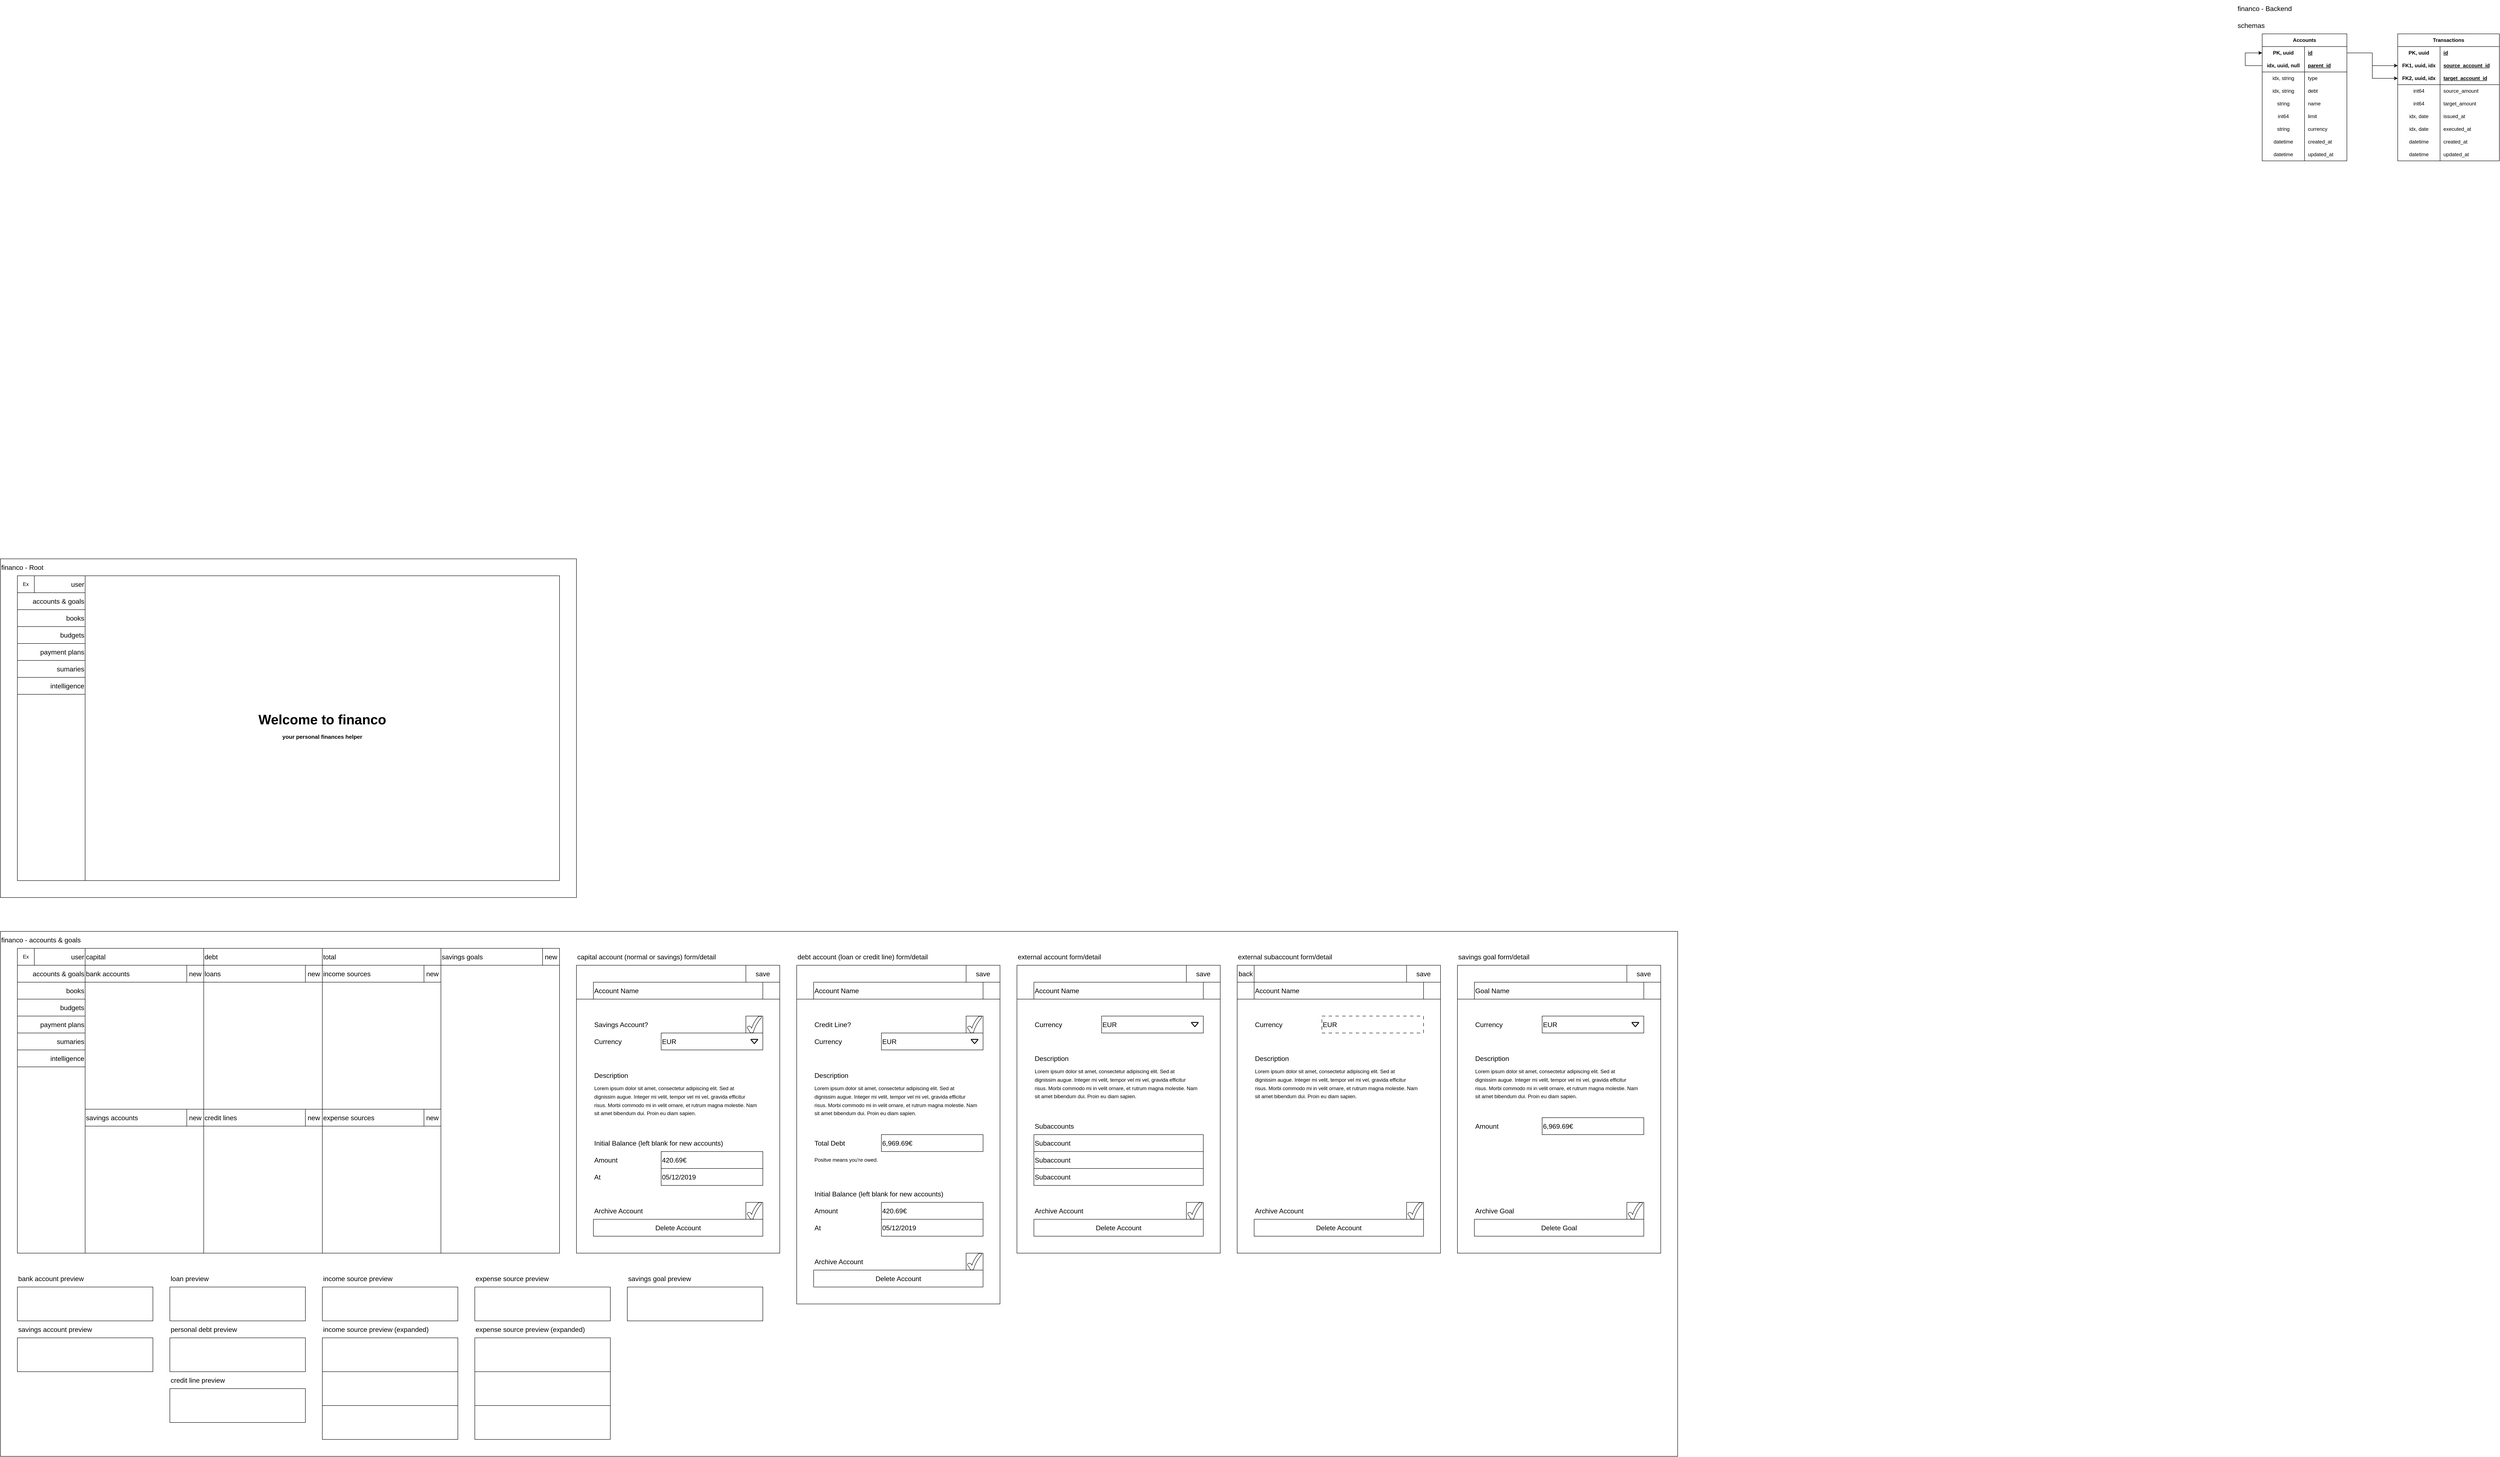 <mxfile version="24.2.5" type="device">
  <diagram name="Page-1" id="VuwXhPkneWaQt1oANMLb">
    <mxGraphModel dx="10051" dy="2840" grid="1" gridSize="10" guides="1" tooltips="1" connect="1" arrows="1" fold="1" page="0" pageScale="1" pageWidth="827" pageHeight="1169" math="0" shadow="0">
      <root>
        <mxCell id="0" />
        <mxCell id="1" parent="0" />
        <mxCell id="q6YRL2y-4UCtHP_6CSU_-71" value="" style="rounded=0;whiteSpace=wrap;html=1;fillColor=none;" parent="1" vertex="1">
          <mxGeometry x="-5920" y="1240" width="1360" height="800" as="geometry" />
        </mxCell>
        <mxCell id="q6YRL2y-4UCtHP_6CSU_-69" value="" style="rounded=0;whiteSpace=wrap;html=1;fillColor=none;" parent="1" vertex="1">
          <mxGeometry x="-5920" y="2120" width="3960" height="1240" as="geometry" />
        </mxCell>
        <mxCell id="CXoVEn3boQ6BuUncEgj--25" value="" style="rounded=0;whiteSpace=wrap;html=1;fillColor=none;" parent="1" vertex="1">
          <mxGeometry x="-4560" y="2200" width="480" height="80" as="geometry" />
        </mxCell>
        <mxCell id="kbgQAuRZCP_CyPvUak2K-2" value="" style="rounded=0;whiteSpace=wrap;html=1;fillColor=none;" parent="1" vertex="1">
          <mxGeometry x="-5160" y="2200" width="280" height="680" as="geometry" />
        </mxCell>
        <mxCell id="vruM4wpUuPUIeD8IqJDj-178" value="" style="rounded=0;whiteSpace=wrap;html=1;fillColor=none;" parent="1" vertex="1">
          <mxGeometry x="-5880" y="1280" width="1280" height="720" as="geometry" />
        </mxCell>
        <mxCell id="ETx7UZ4T_dvTQ4eMana_-3" value="" style="rounded=0;whiteSpace=wrap;html=1;fillColor=none;" parent="1" vertex="1">
          <mxGeometry x="-5880" y="2160" width="160" height="720" as="geometry" />
        </mxCell>
        <mxCell id="vruM4wpUuPUIeD8IqJDj-94" style="edgeStyle=orthogonalEdgeStyle;rounded=0;orthogonalLoop=1;jettySize=auto;html=1;entryX=0;entryY=0.5;entryDx=0;entryDy=0;" parent="1" source="vruM4wpUuPUIeD8IqJDj-84" target="vruM4wpUuPUIeD8IqJDj-81" edge="1">
          <mxGeometry relative="1" as="geometry">
            <Array as="points">
              <mxPoint x="-620" y="75" />
              <mxPoint x="-620" y="45" />
            </Array>
          </mxGeometry>
        </mxCell>
        <mxCell id="sM1RgTTAlJYDwZzS1IwE-3" value="financo&amp;nbsp;- Backend" style="text;html=1;strokeColor=none;fillColor=none;align=left;verticalAlign=middle;whiteSpace=wrap;rounded=0;fontSize=16;" parent="1" vertex="1">
          <mxGeometry x="-640" y="-80" width="160" height="40" as="geometry" />
        </mxCell>
        <mxCell id="ETx7UZ4T_dvTQ4eMana_-4" value="financo&amp;nbsp;- accounts &amp;amp; goals" style="text;html=1;strokeColor=none;fillColor=none;align=left;verticalAlign=middle;whiteSpace=wrap;rounded=0;fontSize=16;" parent="1" vertex="1">
          <mxGeometry x="-5920" y="2120" width="280" height="40" as="geometry" />
        </mxCell>
        <mxCell id="ETx7UZ4T_dvTQ4eMana_-7" value="&lt;div style=&quot;text-align: justify;&quot;&gt;&lt;span style=&quot;background-color: initial;&quot;&gt;capital&lt;/span&gt;&lt;/div&gt;" style="text;html=1;strokeColor=default;fillColor=none;align=left;verticalAlign=middle;whiteSpace=wrap;rounded=0;fontSize=16;" parent="1" vertex="1">
          <mxGeometry x="-5720" y="2160" width="280" height="40" as="geometry" />
        </mxCell>
        <mxCell id="ETx7UZ4T_dvTQ4eMana_-8" value="" style="rounded=0;whiteSpace=wrap;html=1;fillColor=none;" parent="1" vertex="1">
          <mxGeometry x="-4880" y="2160" width="280" height="720" as="geometry" />
        </mxCell>
        <mxCell id="ETx7UZ4T_dvTQ4eMana_-10" value="debt" style="text;html=1;strokeColor=default;fillColor=none;align=left;verticalAlign=middle;whiteSpace=wrap;rounded=0;fontSize=16;" parent="1" vertex="1">
          <mxGeometry x="-5440" y="2160" width="280" height="40" as="geometry" />
        </mxCell>
        <mxCell id="ETx7UZ4T_dvTQ4eMana_-11" value="total" style="text;html=1;strokeColor=default;fillColor=none;align=left;verticalAlign=middle;whiteSpace=wrap;rounded=0;fontSize=16;" parent="1" vertex="1">
          <mxGeometry x="-5160" y="2160" width="280" height="40" as="geometry" />
        </mxCell>
        <mxCell id="ETx7UZ4T_dvTQ4eMana_-16" value="&lt;div style=&quot;text-align: justify;&quot;&gt;&lt;span style=&quot;background-color: initial;&quot;&gt;income sources&lt;/span&gt;&lt;/div&gt;" style="text;html=1;strokeColor=default;fillColor=none;align=left;verticalAlign=middle;whiteSpace=wrap;rounded=0;fontSize=16;" parent="1" vertex="1">
          <mxGeometry x="-5160" y="2200" width="280" height="40" as="geometry" />
        </mxCell>
        <mxCell id="ETx7UZ4T_dvTQ4eMana_-18" value="&lt;div style=&quot;text-align: justify;&quot;&gt;&lt;span style=&quot;background-color: initial;&quot;&gt;expense sources&lt;/span&gt;&lt;/div&gt;" style="text;html=1;strokeColor=default;fillColor=none;align=left;verticalAlign=middle;whiteSpace=wrap;rounded=0;fontSize=16;" parent="1" vertex="1">
          <mxGeometry x="-5160" y="2540" width="280" height="40" as="geometry" />
        </mxCell>
        <mxCell id="vruM4wpUuPUIeD8IqJDj-80" value="Accounts" style="shape=table;startSize=30;container=1;collapsible=1;childLayout=tableLayout;fixedRows=1;rowLines=0;fontStyle=1;align=center;resizeLast=1;html=1;whiteSpace=wrap;" parent="1" vertex="1">
          <mxGeometry x="-580" width="200" height="300" as="geometry" />
        </mxCell>
        <mxCell id="vruM4wpUuPUIeD8IqJDj-81" value="" style="shape=tableRow;horizontal=0;startSize=0;swimlaneHead=0;swimlaneBody=0;fillColor=none;collapsible=0;dropTarget=0;points=[[0,0.5],[1,0.5]];portConstraint=eastwest;top=0;left=0;right=0;bottom=0;html=1;" parent="vruM4wpUuPUIeD8IqJDj-80" vertex="1">
          <mxGeometry y="30" width="200" height="30" as="geometry" />
        </mxCell>
        <mxCell id="vruM4wpUuPUIeD8IqJDj-82" value="PK, uuid" style="shape=partialRectangle;connectable=0;fillColor=none;top=0;left=0;bottom=0;right=0;fontStyle=1;overflow=hidden;html=1;whiteSpace=wrap;" parent="vruM4wpUuPUIeD8IqJDj-81" vertex="1">
          <mxGeometry width="100" height="30" as="geometry">
            <mxRectangle width="100" height="30" as="alternateBounds" />
          </mxGeometry>
        </mxCell>
        <mxCell id="vruM4wpUuPUIeD8IqJDj-83" value="id" style="shape=partialRectangle;connectable=0;fillColor=none;top=0;left=0;bottom=0;right=0;align=left;spacingLeft=6;fontStyle=5;overflow=hidden;html=1;whiteSpace=wrap;" parent="vruM4wpUuPUIeD8IqJDj-81" vertex="1">
          <mxGeometry x="100" width="100" height="30" as="geometry">
            <mxRectangle width="100" height="30" as="alternateBounds" />
          </mxGeometry>
        </mxCell>
        <mxCell id="vruM4wpUuPUIeD8IqJDj-84" value="" style="shape=tableRow;horizontal=0;startSize=0;swimlaneHead=0;swimlaneBody=0;fillColor=none;collapsible=0;dropTarget=0;points=[[0,0.5],[1,0.5]];portConstraint=eastwest;top=0;left=0;right=0;bottom=1;html=1;" parent="vruM4wpUuPUIeD8IqJDj-80" vertex="1">
          <mxGeometry y="60" width="200" height="30" as="geometry" />
        </mxCell>
        <mxCell id="vruM4wpUuPUIeD8IqJDj-85" value="idx, uuid, null" style="shape=partialRectangle;connectable=0;fillColor=none;top=0;left=0;bottom=0;right=0;fontStyle=1;overflow=hidden;html=1;whiteSpace=wrap;" parent="vruM4wpUuPUIeD8IqJDj-84" vertex="1">
          <mxGeometry width="100" height="30" as="geometry">
            <mxRectangle width="100" height="30" as="alternateBounds" />
          </mxGeometry>
        </mxCell>
        <mxCell id="vruM4wpUuPUIeD8IqJDj-86" value="parent_id" style="shape=partialRectangle;connectable=0;fillColor=none;top=0;left=0;bottom=0;right=0;align=left;spacingLeft=6;fontStyle=5;overflow=hidden;html=1;whiteSpace=wrap;" parent="vruM4wpUuPUIeD8IqJDj-84" vertex="1">
          <mxGeometry x="100" width="100" height="30" as="geometry">
            <mxRectangle width="100" height="30" as="alternateBounds" />
          </mxGeometry>
        </mxCell>
        <mxCell id="vruM4wpUuPUIeD8IqJDj-87" value="" style="shape=tableRow;horizontal=0;startSize=0;swimlaneHead=0;swimlaneBody=0;fillColor=none;collapsible=0;dropTarget=0;points=[[0,0.5],[1,0.5]];portConstraint=eastwest;top=0;left=0;right=0;bottom=0;html=1;" parent="vruM4wpUuPUIeD8IqJDj-80" vertex="1">
          <mxGeometry y="90" width="200" height="30" as="geometry" />
        </mxCell>
        <mxCell id="vruM4wpUuPUIeD8IqJDj-88" value="idx, string" style="shape=partialRectangle;connectable=0;fillColor=none;top=0;left=0;bottom=0;right=0;editable=1;overflow=hidden;html=1;whiteSpace=wrap;" parent="vruM4wpUuPUIeD8IqJDj-87" vertex="1">
          <mxGeometry width="100" height="30" as="geometry">
            <mxRectangle width="100" height="30" as="alternateBounds" />
          </mxGeometry>
        </mxCell>
        <mxCell id="vruM4wpUuPUIeD8IqJDj-89" value="type" style="shape=partialRectangle;connectable=0;fillColor=none;top=0;left=0;bottom=0;right=0;align=left;spacingLeft=6;overflow=hidden;html=1;whiteSpace=wrap;" parent="vruM4wpUuPUIeD8IqJDj-87" vertex="1">
          <mxGeometry x="100" width="100" height="30" as="geometry">
            <mxRectangle width="100" height="30" as="alternateBounds" />
          </mxGeometry>
        </mxCell>
        <mxCell id="vruM4wpUuPUIeD8IqJDj-90" value="" style="shape=tableRow;horizontal=0;startSize=0;swimlaneHead=0;swimlaneBody=0;fillColor=none;collapsible=0;dropTarget=0;points=[[0,0.5],[1,0.5]];portConstraint=eastwest;top=0;left=0;right=0;bottom=0;html=1;" parent="vruM4wpUuPUIeD8IqJDj-80" vertex="1">
          <mxGeometry y="120" width="200" height="30" as="geometry" />
        </mxCell>
        <mxCell id="vruM4wpUuPUIeD8IqJDj-91" value="idx, string" style="shape=partialRectangle;connectable=0;fillColor=none;top=0;left=0;bottom=0;right=0;editable=1;overflow=hidden;html=1;whiteSpace=wrap;" parent="vruM4wpUuPUIeD8IqJDj-90" vertex="1">
          <mxGeometry width="100" height="30" as="geometry">
            <mxRectangle width="100" height="30" as="alternateBounds" />
          </mxGeometry>
        </mxCell>
        <mxCell id="vruM4wpUuPUIeD8IqJDj-92" value="debt" style="shape=partialRectangle;connectable=0;fillColor=none;top=0;left=0;bottom=0;right=0;align=left;spacingLeft=6;overflow=hidden;html=1;whiteSpace=wrap;" parent="vruM4wpUuPUIeD8IqJDj-90" vertex="1">
          <mxGeometry x="100" width="100" height="30" as="geometry">
            <mxRectangle width="100" height="30" as="alternateBounds" />
          </mxGeometry>
        </mxCell>
        <mxCell id="vruM4wpUuPUIeD8IqJDj-95" value="" style="shape=tableRow;horizontal=0;startSize=0;swimlaneHead=0;swimlaneBody=0;fillColor=none;collapsible=0;dropTarget=0;points=[[0,0.5],[1,0.5]];portConstraint=eastwest;top=0;left=0;right=0;bottom=0;html=1;" parent="vruM4wpUuPUIeD8IqJDj-80" vertex="1">
          <mxGeometry y="150" width="200" height="30" as="geometry" />
        </mxCell>
        <mxCell id="vruM4wpUuPUIeD8IqJDj-96" value="string" style="shape=partialRectangle;connectable=0;fillColor=none;top=0;left=0;bottom=0;right=0;editable=1;overflow=hidden;html=1;whiteSpace=wrap;" parent="vruM4wpUuPUIeD8IqJDj-95" vertex="1">
          <mxGeometry width="100" height="30" as="geometry">
            <mxRectangle width="100" height="30" as="alternateBounds" />
          </mxGeometry>
        </mxCell>
        <mxCell id="vruM4wpUuPUIeD8IqJDj-97" value="name" style="shape=partialRectangle;connectable=0;fillColor=none;top=0;left=0;bottom=0;right=0;align=left;spacingLeft=6;overflow=hidden;html=1;whiteSpace=wrap;" parent="vruM4wpUuPUIeD8IqJDj-95" vertex="1">
          <mxGeometry x="100" width="100" height="30" as="geometry">
            <mxRectangle width="100" height="30" as="alternateBounds" />
          </mxGeometry>
        </mxCell>
        <mxCell id="vruM4wpUuPUIeD8IqJDj-98" value="" style="shape=tableRow;horizontal=0;startSize=0;swimlaneHead=0;swimlaneBody=0;fillColor=none;collapsible=0;dropTarget=0;points=[[0,0.5],[1,0.5]];portConstraint=eastwest;top=0;left=0;right=0;bottom=0;html=1;" parent="vruM4wpUuPUIeD8IqJDj-80" vertex="1">
          <mxGeometry y="180" width="200" height="30" as="geometry" />
        </mxCell>
        <mxCell id="vruM4wpUuPUIeD8IqJDj-99" value="int64" style="shape=partialRectangle;connectable=0;fillColor=none;top=0;left=0;bottom=0;right=0;editable=1;overflow=hidden;html=1;whiteSpace=wrap;" parent="vruM4wpUuPUIeD8IqJDj-98" vertex="1">
          <mxGeometry width="100" height="30" as="geometry">
            <mxRectangle width="100" height="30" as="alternateBounds" />
          </mxGeometry>
        </mxCell>
        <mxCell id="vruM4wpUuPUIeD8IqJDj-100" value="limit" style="shape=partialRectangle;connectable=0;fillColor=none;top=0;left=0;bottom=0;right=0;align=left;spacingLeft=6;overflow=hidden;html=1;whiteSpace=wrap;" parent="vruM4wpUuPUIeD8IqJDj-98" vertex="1">
          <mxGeometry x="100" width="100" height="30" as="geometry">
            <mxRectangle width="100" height="30" as="alternateBounds" />
          </mxGeometry>
        </mxCell>
        <mxCell id="vruM4wpUuPUIeD8IqJDj-101" value="" style="shape=tableRow;horizontal=0;startSize=0;swimlaneHead=0;swimlaneBody=0;fillColor=none;collapsible=0;dropTarget=0;points=[[0,0.5],[1,0.5]];portConstraint=eastwest;top=0;left=0;right=0;bottom=0;html=1;" parent="vruM4wpUuPUIeD8IqJDj-80" vertex="1">
          <mxGeometry y="210" width="200" height="30" as="geometry" />
        </mxCell>
        <mxCell id="vruM4wpUuPUIeD8IqJDj-102" value="string" style="shape=partialRectangle;connectable=0;fillColor=none;top=0;left=0;bottom=0;right=0;editable=1;overflow=hidden;html=1;whiteSpace=wrap;" parent="vruM4wpUuPUIeD8IqJDj-101" vertex="1">
          <mxGeometry width="100" height="30" as="geometry">
            <mxRectangle width="100" height="30" as="alternateBounds" />
          </mxGeometry>
        </mxCell>
        <mxCell id="vruM4wpUuPUIeD8IqJDj-103" value="currency" style="shape=partialRectangle;connectable=0;fillColor=none;top=0;left=0;bottom=0;right=0;align=left;spacingLeft=6;overflow=hidden;html=1;whiteSpace=wrap;" parent="vruM4wpUuPUIeD8IqJDj-101" vertex="1">
          <mxGeometry x="100" width="100" height="30" as="geometry">
            <mxRectangle width="100" height="30" as="alternateBounds" />
          </mxGeometry>
        </mxCell>
        <mxCell id="vruM4wpUuPUIeD8IqJDj-144" value="" style="shape=tableRow;horizontal=0;startSize=0;swimlaneHead=0;swimlaneBody=0;fillColor=none;collapsible=0;dropTarget=0;points=[[0,0.5],[1,0.5]];portConstraint=eastwest;top=0;left=0;right=0;bottom=0;html=1;" parent="vruM4wpUuPUIeD8IqJDj-80" vertex="1">
          <mxGeometry y="240" width="200" height="30" as="geometry" />
        </mxCell>
        <mxCell id="vruM4wpUuPUIeD8IqJDj-145" value="datetime" style="shape=partialRectangle;connectable=0;fillColor=none;top=0;left=0;bottom=0;right=0;editable=1;overflow=hidden;html=1;whiteSpace=wrap;" parent="vruM4wpUuPUIeD8IqJDj-144" vertex="1">
          <mxGeometry width="100" height="30" as="geometry">
            <mxRectangle width="100" height="30" as="alternateBounds" />
          </mxGeometry>
        </mxCell>
        <mxCell id="vruM4wpUuPUIeD8IqJDj-146" value="created_at" style="shape=partialRectangle;connectable=0;fillColor=none;top=0;left=0;bottom=0;right=0;align=left;spacingLeft=6;overflow=hidden;html=1;whiteSpace=wrap;" parent="vruM4wpUuPUIeD8IqJDj-144" vertex="1">
          <mxGeometry x="100" width="100" height="30" as="geometry">
            <mxRectangle width="100" height="30" as="alternateBounds" />
          </mxGeometry>
        </mxCell>
        <mxCell id="vruM4wpUuPUIeD8IqJDj-147" value="" style="shape=tableRow;horizontal=0;startSize=0;swimlaneHead=0;swimlaneBody=0;fillColor=none;collapsible=0;dropTarget=0;points=[[0,0.5],[1,0.5]];portConstraint=eastwest;top=0;left=0;right=0;bottom=0;html=1;" parent="vruM4wpUuPUIeD8IqJDj-80" vertex="1">
          <mxGeometry y="270" width="200" height="30" as="geometry" />
        </mxCell>
        <mxCell id="vruM4wpUuPUIeD8IqJDj-148" value="datetime" style="shape=partialRectangle;connectable=0;fillColor=none;top=0;left=0;bottom=0;right=0;editable=1;overflow=hidden;html=1;whiteSpace=wrap;" parent="vruM4wpUuPUIeD8IqJDj-147" vertex="1">
          <mxGeometry width="100" height="30" as="geometry">
            <mxRectangle width="100" height="30" as="alternateBounds" />
          </mxGeometry>
        </mxCell>
        <mxCell id="vruM4wpUuPUIeD8IqJDj-149" value="updated_at" style="shape=partialRectangle;connectable=0;fillColor=none;top=0;left=0;bottom=0;right=0;align=left;spacingLeft=6;overflow=hidden;html=1;whiteSpace=wrap;" parent="vruM4wpUuPUIeD8IqJDj-147" vertex="1">
          <mxGeometry x="100" width="100" height="30" as="geometry">
            <mxRectangle width="100" height="30" as="alternateBounds" />
          </mxGeometry>
        </mxCell>
        <mxCell id="vruM4wpUuPUIeD8IqJDj-104" value="Transactions" style="shape=table;startSize=30;container=1;collapsible=1;childLayout=tableLayout;fixedRows=1;rowLines=0;fontStyle=1;align=center;resizeLast=1;html=1;whiteSpace=wrap;" parent="1" vertex="1">
          <mxGeometry x="-260" width="240" height="300" as="geometry" />
        </mxCell>
        <mxCell id="vruM4wpUuPUIeD8IqJDj-105" value="" style="shape=tableRow;horizontal=0;startSize=0;swimlaneHead=0;swimlaneBody=0;fillColor=none;collapsible=0;dropTarget=0;points=[[0,0.5],[1,0.5]];portConstraint=eastwest;top=0;left=0;right=0;bottom=0;html=1;" parent="vruM4wpUuPUIeD8IqJDj-104" vertex="1">
          <mxGeometry y="30" width="240" height="30" as="geometry" />
        </mxCell>
        <mxCell id="vruM4wpUuPUIeD8IqJDj-106" value="PK, uuid" style="shape=partialRectangle;connectable=0;fillColor=none;top=0;left=0;bottom=0;right=0;fontStyle=1;overflow=hidden;html=1;whiteSpace=wrap;" parent="vruM4wpUuPUIeD8IqJDj-105" vertex="1">
          <mxGeometry width="100" height="30" as="geometry">
            <mxRectangle width="100" height="30" as="alternateBounds" />
          </mxGeometry>
        </mxCell>
        <mxCell id="vruM4wpUuPUIeD8IqJDj-107" value="id" style="shape=partialRectangle;connectable=0;fillColor=none;top=0;left=0;bottom=0;right=0;align=left;spacingLeft=6;fontStyle=5;overflow=hidden;html=1;whiteSpace=wrap;" parent="vruM4wpUuPUIeD8IqJDj-105" vertex="1">
          <mxGeometry x="100" width="140" height="30" as="geometry">
            <mxRectangle width="140" height="30" as="alternateBounds" />
          </mxGeometry>
        </mxCell>
        <mxCell id="vruM4wpUuPUIeD8IqJDj-135" value="" style="shape=tableRow;horizontal=0;startSize=0;swimlaneHead=0;swimlaneBody=0;fillColor=none;collapsible=0;dropTarget=0;points=[[0,0.5],[1,0.5]];portConstraint=eastwest;top=0;left=0;right=0;bottom=0;html=1;" parent="vruM4wpUuPUIeD8IqJDj-104" vertex="1">
          <mxGeometry y="60" width="240" height="30" as="geometry" />
        </mxCell>
        <mxCell id="vruM4wpUuPUIeD8IqJDj-136" value="FK1, uuid, idx" style="shape=partialRectangle;connectable=0;fillColor=none;top=0;left=0;bottom=0;right=0;fontStyle=1;overflow=hidden;html=1;whiteSpace=wrap;" parent="vruM4wpUuPUIeD8IqJDj-135" vertex="1">
          <mxGeometry width="100" height="30" as="geometry">
            <mxRectangle width="100" height="30" as="alternateBounds" />
          </mxGeometry>
        </mxCell>
        <mxCell id="vruM4wpUuPUIeD8IqJDj-137" value="source_account_id" style="shape=partialRectangle;connectable=0;fillColor=none;top=0;left=0;bottom=0;right=0;align=left;spacingLeft=6;fontStyle=5;overflow=hidden;html=1;whiteSpace=wrap;" parent="vruM4wpUuPUIeD8IqJDj-135" vertex="1">
          <mxGeometry x="100" width="140" height="30" as="geometry">
            <mxRectangle width="140" height="30" as="alternateBounds" />
          </mxGeometry>
        </mxCell>
        <mxCell id="vruM4wpUuPUIeD8IqJDj-108" value="" style="shape=tableRow;horizontal=0;startSize=0;swimlaneHead=0;swimlaneBody=0;fillColor=none;collapsible=0;dropTarget=0;points=[[0,0.5],[1,0.5]];portConstraint=eastwest;top=0;left=0;right=0;bottom=1;html=1;" parent="vruM4wpUuPUIeD8IqJDj-104" vertex="1">
          <mxGeometry y="90" width="240" height="30" as="geometry" />
        </mxCell>
        <mxCell id="vruM4wpUuPUIeD8IqJDj-109" value="FK2, uuid, idx" style="shape=partialRectangle;connectable=0;fillColor=none;top=0;left=0;bottom=0;right=0;fontStyle=1;overflow=hidden;html=1;whiteSpace=wrap;" parent="vruM4wpUuPUIeD8IqJDj-108" vertex="1">
          <mxGeometry width="100" height="30" as="geometry">
            <mxRectangle width="100" height="30" as="alternateBounds" />
          </mxGeometry>
        </mxCell>
        <mxCell id="vruM4wpUuPUIeD8IqJDj-110" value="target_account_id" style="shape=partialRectangle;connectable=0;fillColor=none;top=0;left=0;bottom=0;right=0;align=left;spacingLeft=6;fontStyle=5;overflow=hidden;html=1;whiteSpace=wrap;" parent="vruM4wpUuPUIeD8IqJDj-108" vertex="1">
          <mxGeometry x="100" width="140" height="30" as="geometry">
            <mxRectangle width="140" height="30" as="alternateBounds" />
          </mxGeometry>
        </mxCell>
        <mxCell id="vruM4wpUuPUIeD8IqJDj-111" value="" style="shape=tableRow;horizontal=0;startSize=0;swimlaneHead=0;swimlaneBody=0;fillColor=none;collapsible=0;dropTarget=0;points=[[0,0.5],[1,0.5]];portConstraint=eastwest;top=0;left=0;right=0;bottom=0;html=1;" parent="vruM4wpUuPUIeD8IqJDj-104" vertex="1">
          <mxGeometry y="120" width="240" height="30" as="geometry" />
        </mxCell>
        <mxCell id="vruM4wpUuPUIeD8IqJDj-112" value="int64" style="shape=partialRectangle;connectable=0;fillColor=none;top=0;left=0;bottom=0;right=0;editable=1;overflow=hidden;html=1;whiteSpace=wrap;" parent="vruM4wpUuPUIeD8IqJDj-111" vertex="1">
          <mxGeometry width="100" height="30" as="geometry">
            <mxRectangle width="100" height="30" as="alternateBounds" />
          </mxGeometry>
        </mxCell>
        <mxCell id="vruM4wpUuPUIeD8IqJDj-113" value="source_amount" style="shape=partialRectangle;connectable=0;fillColor=none;top=0;left=0;bottom=0;right=0;align=left;spacingLeft=6;overflow=hidden;html=1;whiteSpace=wrap;" parent="vruM4wpUuPUIeD8IqJDj-111" vertex="1">
          <mxGeometry x="100" width="140" height="30" as="geometry">
            <mxRectangle width="140" height="30" as="alternateBounds" />
          </mxGeometry>
        </mxCell>
        <mxCell id="vruM4wpUuPUIeD8IqJDj-138" value="" style="shape=tableRow;horizontal=0;startSize=0;swimlaneHead=0;swimlaneBody=0;fillColor=none;collapsible=0;dropTarget=0;points=[[0,0.5],[1,0.5]];portConstraint=eastwest;top=0;left=0;right=0;bottom=0;html=1;" parent="vruM4wpUuPUIeD8IqJDj-104" vertex="1">
          <mxGeometry y="150" width="240" height="30" as="geometry" />
        </mxCell>
        <mxCell id="vruM4wpUuPUIeD8IqJDj-139" value="int64" style="shape=partialRectangle;connectable=0;fillColor=none;top=0;left=0;bottom=0;right=0;editable=1;overflow=hidden;html=1;whiteSpace=wrap;" parent="vruM4wpUuPUIeD8IqJDj-138" vertex="1">
          <mxGeometry width="100" height="30" as="geometry">
            <mxRectangle width="100" height="30" as="alternateBounds" />
          </mxGeometry>
        </mxCell>
        <mxCell id="vruM4wpUuPUIeD8IqJDj-140" value="target_amount" style="shape=partialRectangle;connectable=0;fillColor=none;top=0;left=0;bottom=0;right=0;align=left;spacingLeft=6;overflow=hidden;html=1;whiteSpace=wrap;" parent="vruM4wpUuPUIeD8IqJDj-138" vertex="1">
          <mxGeometry x="100" width="140" height="30" as="geometry">
            <mxRectangle width="140" height="30" as="alternateBounds" />
          </mxGeometry>
        </mxCell>
        <mxCell id="vruM4wpUuPUIeD8IqJDj-114" value="" style="shape=tableRow;horizontal=0;startSize=0;swimlaneHead=0;swimlaneBody=0;fillColor=none;collapsible=0;dropTarget=0;points=[[0,0.5],[1,0.5]];portConstraint=eastwest;top=0;left=0;right=0;bottom=0;html=1;" parent="vruM4wpUuPUIeD8IqJDj-104" vertex="1">
          <mxGeometry y="180" width="240" height="30" as="geometry" />
        </mxCell>
        <mxCell id="vruM4wpUuPUIeD8IqJDj-115" value="idx, date" style="shape=partialRectangle;connectable=0;fillColor=none;top=0;left=0;bottom=0;right=0;editable=1;overflow=hidden;html=1;whiteSpace=wrap;" parent="vruM4wpUuPUIeD8IqJDj-114" vertex="1">
          <mxGeometry width="100" height="30" as="geometry">
            <mxRectangle width="100" height="30" as="alternateBounds" />
          </mxGeometry>
        </mxCell>
        <mxCell id="vruM4wpUuPUIeD8IqJDj-116" value="issued_at" style="shape=partialRectangle;connectable=0;fillColor=none;top=0;left=0;bottom=0;right=0;align=left;spacingLeft=6;overflow=hidden;html=1;whiteSpace=wrap;" parent="vruM4wpUuPUIeD8IqJDj-114" vertex="1">
          <mxGeometry x="100" width="140" height="30" as="geometry">
            <mxRectangle width="140" height="30" as="alternateBounds" />
          </mxGeometry>
        </mxCell>
        <mxCell id="vruM4wpUuPUIeD8IqJDj-141" value="" style="shape=tableRow;horizontal=0;startSize=0;swimlaneHead=0;swimlaneBody=0;fillColor=none;collapsible=0;dropTarget=0;points=[[0,0.5],[1,0.5]];portConstraint=eastwest;top=0;left=0;right=0;bottom=0;html=1;" parent="vruM4wpUuPUIeD8IqJDj-104" vertex="1">
          <mxGeometry y="210" width="240" height="30" as="geometry" />
        </mxCell>
        <mxCell id="vruM4wpUuPUIeD8IqJDj-142" value="idx, date" style="shape=partialRectangle;connectable=0;fillColor=none;top=0;left=0;bottom=0;right=0;editable=1;overflow=hidden;html=1;whiteSpace=wrap;" parent="vruM4wpUuPUIeD8IqJDj-141" vertex="1">
          <mxGeometry width="100" height="30" as="geometry">
            <mxRectangle width="100" height="30" as="alternateBounds" />
          </mxGeometry>
        </mxCell>
        <mxCell id="vruM4wpUuPUIeD8IqJDj-143" value="executed_at" style="shape=partialRectangle;connectable=0;fillColor=none;top=0;left=0;bottom=0;right=0;align=left;spacingLeft=6;overflow=hidden;html=1;whiteSpace=wrap;" parent="vruM4wpUuPUIeD8IqJDj-141" vertex="1">
          <mxGeometry x="100" width="140" height="30" as="geometry">
            <mxRectangle width="140" height="30" as="alternateBounds" />
          </mxGeometry>
        </mxCell>
        <mxCell id="vruM4wpUuPUIeD8IqJDj-150" value="" style="shape=tableRow;horizontal=0;startSize=0;swimlaneHead=0;swimlaneBody=0;fillColor=none;collapsible=0;dropTarget=0;points=[[0,0.5],[1,0.5]];portConstraint=eastwest;top=0;left=0;right=0;bottom=0;html=1;" parent="vruM4wpUuPUIeD8IqJDj-104" vertex="1">
          <mxGeometry y="240" width="240" height="30" as="geometry" />
        </mxCell>
        <mxCell id="vruM4wpUuPUIeD8IqJDj-151" value="datetime" style="shape=partialRectangle;connectable=0;fillColor=none;top=0;left=0;bottom=0;right=0;editable=1;overflow=hidden;html=1;whiteSpace=wrap;" parent="vruM4wpUuPUIeD8IqJDj-150" vertex="1">
          <mxGeometry width="100" height="30" as="geometry">
            <mxRectangle width="100" height="30" as="alternateBounds" />
          </mxGeometry>
        </mxCell>
        <mxCell id="vruM4wpUuPUIeD8IqJDj-152" value="created_at" style="shape=partialRectangle;connectable=0;fillColor=none;top=0;left=0;bottom=0;right=0;align=left;spacingLeft=6;overflow=hidden;html=1;whiteSpace=wrap;" parent="vruM4wpUuPUIeD8IqJDj-150" vertex="1">
          <mxGeometry x="100" width="140" height="30" as="geometry">
            <mxRectangle width="140" height="30" as="alternateBounds" />
          </mxGeometry>
        </mxCell>
        <mxCell id="vruM4wpUuPUIeD8IqJDj-153" value="" style="shape=tableRow;horizontal=0;startSize=0;swimlaneHead=0;swimlaneBody=0;fillColor=none;collapsible=0;dropTarget=0;points=[[0,0.5],[1,0.5]];portConstraint=eastwest;top=0;left=0;right=0;bottom=0;html=1;" parent="vruM4wpUuPUIeD8IqJDj-104" vertex="1">
          <mxGeometry y="270" width="240" height="30" as="geometry" />
        </mxCell>
        <mxCell id="vruM4wpUuPUIeD8IqJDj-154" value="datetime" style="shape=partialRectangle;connectable=0;fillColor=none;top=0;left=0;bottom=0;right=0;editable=1;overflow=hidden;html=1;whiteSpace=wrap;" parent="vruM4wpUuPUIeD8IqJDj-153" vertex="1">
          <mxGeometry width="100" height="30" as="geometry">
            <mxRectangle width="100" height="30" as="alternateBounds" />
          </mxGeometry>
        </mxCell>
        <mxCell id="vruM4wpUuPUIeD8IqJDj-155" value="updated_at" style="shape=partialRectangle;connectable=0;fillColor=none;top=0;left=0;bottom=0;right=0;align=left;spacingLeft=6;overflow=hidden;html=1;whiteSpace=wrap;" parent="vruM4wpUuPUIeD8IqJDj-153" vertex="1">
          <mxGeometry x="100" width="140" height="30" as="geometry">
            <mxRectangle width="140" height="30" as="alternateBounds" />
          </mxGeometry>
        </mxCell>
        <mxCell id="vruM4wpUuPUIeD8IqJDj-156" style="edgeStyle=orthogonalEdgeStyle;rounded=0;orthogonalLoop=1;jettySize=auto;html=1;entryX=0;entryY=0.5;entryDx=0;entryDy=0;" parent="1" source="vruM4wpUuPUIeD8IqJDj-81" target="vruM4wpUuPUIeD8IqJDj-135" edge="1">
          <mxGeometry relative="1" as="geometry" />
        </mxCell>
        <mxCell id="vruM4wpUuPUIeD8IqJDj-157" style="edgeStyle=orthogonalEdgeStyle;rounded=0;orthogonalLoop=1;jettySize=auto;html=1;exitX=1;exitY=0.5;exitDx=0;exitDy=0;entryX=0;entryY=0.5;entryDx=0;entryDy=0;" parent="1" source="vruM4wpUuPUIeD8IqJDj-81" target="vruM4wpUuPUIeD8IqJDj-108" edge="1">
          <mxGeometry relative="1" as="geometry" />
        </mxCell>
        <mxCell id="vruM4wpUuPUIeD8IqJDj-158" value="schemas" style="text;html=1;strokeColor=none;fillColor=none;align=left;verticalAlign=middle;whiteSpace=wrap;rounded=0;fontSize=16;" parent="1" vertex="1">
          <mxGeometry x="-640" y="-40" width="160" height="40" as="geometry" />
        </mxCell>
        <mxCell id="vruM4wpUuPUIeD8IqJDj-168" value="user" style="text;html=1;strokeColor=default;fillColor=none;align=right;verticalAlign=middle;whiteSpace=wrap;rounded=0;fontSize=16;" parent="1" vertex="1">
          <mxGeometry x="-5880" y="2160" width="160" height="40" as="geometry" />
        </mxCell>
        <mxCell id="vruM4wpUuPUIeD8IqJDj-169" value="Ex" style="whiteSpace=wrap;html=1;aspect=fixed;fillColor=none;" parent="1" vertex="1">
          <mxGeometry x="-5880" y="2160" width="40" height="40" as="geometry" />
        </mxCell>
        <mxCell id="vruM4wpUuPUIeD8IqJDj-177" value="" style="rounded=0;whiteSpace=wrap;html=1;fillColor=none;" parent="1" vertex="1">
          <mxGeometry x="-5880" y="1280" width="160" height="720" as="geometry" />
        </mxCell>
        <mxCell id="vruM4wpUuPUIeD8IqJDj-179" value="financo&amp;nbsp;- Root" style="text;html=1;strokeColor=none;fillColor=none;align=left;verticalAlign=middle;whiteSpace=wrap;rounded=0;fontSize=16;" parent="1" vertex="1">
          <mxGeometry x="-5920" y="1240" width="160" height="40" as="geometry" />
        </mxCell>
        <mxCell id="vruM4wpUuPUIeD8IqJDj-182" value="" style="rounded=0;whiteSpace=wrap;html=1;fillColor=none;" parent="1" vertex="1">
          <mxGeometry x="-5720" y="1280" width="1120" height="720" as="geometry" />
        </mxCell>
        <mxCell id="vruM4wpUuPUIeD8IqJDj-189" value="&lt;div style=&quot;&quot;&gt;&lt;div class=&quot;pr-2 m-0 overflow-y-auto&quot; id=&quot;app&quot;&gt;&lt;div class=&quot;flex flex-col justify-center items-center h-full&quot;&gt;&lt;h1 class=&quot;text-4xl mb-1&quot;&gt;Welcome to financo&lt;/h1&gt;&lt;/div&gt;&lt;/div&gt;&lt;/div&gt;" style="text;html=1;strokeColor=none;fillColor=none;align=center;verticalAlign=middle;whiteSpace=wrap;rounded=0;fontSize=16;" parent="1" vertex="1">
          <mxGeometry x="-5320" y="1600" width="320" height="40" as="geometry" />
        </mxCell>
        <mxCell id="vruM4wpUuPUIeD8IqJDj-192" value="user" style="text;html=1;strokeColor=default;fillColor=none;align=right;verticalAlign=middle;whiteSpace=wrap;rounded=0;fontSize=16;" parent="1" vertex="1">
          <mxGeometry x="-5880" y="1280" width="160" height="40" as="geometry" />
        </mxCell>
        <mxCell id="vruM4wpUuPUIeD8IqJDj-193" value="Ex" style="whiteSpace=wrap;html=1;aspect=fixed;fillColor=none;" parent="1" vertex="1">
          <mxGeometry x="-5880" y="1280" width="40" height="40" as="geometry" />
        </mxCell>
        <mxCell id="vruM4wpUuPUIeD8IqJDj-194" value="accounts &amp;amp; goals" style="text;html=1;strokeColor=default;fillColor=none;align=right;verticalAlign=middle;whiteSpace=wrap;rounded=0;fontSize=16;" parent="1" vertex="1">
          <mxGeometry x="-5880" y="1320" width="160" height="40" as="geometry" />
        </mxCell>
        <mxCell id="vruM4wpUuPUIeD8IqJDj-195" value="books" style="text;html=1;strokeColor=default;fillColor=none;align=right;verticalAlign=middle;whiteSpace=wrap;rounded=0;fontSize=16;" parent="1" vertex="1">
          <mxGeometry x="-5880" y="1360" width="160" height="40" as="geometry" />
        </mxCell>
        <mxCell id="vruM4wpUuPUIeD8IqJDj-196" value="budgets" style="text;html=1;strokeColor=default;fillColor=none;align=right;verticalAlign=middle;whiteSpace=wrap;rounded=0;fontSize=16;" parent="1" vertex="1">
          <mxGeometry x="-5880" y="1400" width="160" height="40" as="geometry" />
        </mxCell>
        <mxCell id="vruM4wpUuPUIeD8IqJDj-197" value="payment plans" style="text;html=1;strokeColor=default;fillColor=none;align=right;verticalAlign=middle;whiteSpace=wrap;rounded=0;fontSize=16;" parent="1" vertex="1">
          <mxGeometry x="-5880" y="1440" width="160" height="40" as="geometry" />
        </mxCell>
        <mxCell id="vruM4wpUuPUIeD8IqJDj-198" value="&lt;div style=&quot;&quot;&gt;&lt;div class=&quot;pr-2 m-0 overflow-y-auto&quot; id=&quot;app&quot;&gt;&lt;div class=&quot;flex flex-col justify-center items-center h-full&quot;&gt;&lt;h1 class=&quot;text-4xl mb-1&quot;&gt;&lt;/h1&gt;&lt;h5 class=&quot;text-lg&quot;&gt;your personal finances helper&lt;/h5&gt;&lt;/div&gt;&lt;/div&gt;&lt;/div&gt;" style="text;html=1;strokeColor=none;fillColor=none;align=center;verticalAlign=middle;whiteSpace=wrap;rounded=0;fontSize=16;" parent="1" vertex="1">
          <mxGeometry x="-5320" y="1640" width="320" height="40" as="geometry" />
        </mxCell>
        <mxCell id="CXoVEn3boQ6BuUncEgj--1" value="" style="rounded=0;whiteSpace=wrap;html=1;fillColor=none;" parent="1" vertex="1">
          <mxGeometry x="-4560" y="2200" width="480" height="680" as="geometry" />
        </mxCell>
        <mxCell id="CXoVEn3boQ6BuUncEgj--4" value="&lt;div style=&quot;text-align: justify;&quot;&gt;Account Name&lt;/div&gt;" style="text;html=1;strokeColor=default;fillColor=none;align=left;verticalAlign=middle;whiteSpace=wrap;rounded=0;fontSize=16;" parent="1" vertex="1">
          <mxGeometry x="-4520" y="2240" width="400" height="40" as="geometry" />
        </mxCell>
        <mxCell id="CXoVEn3boQ6BuUncEgj--5" value="&lt;div style=&quot;&quot;&gt;&lt;span style=&quot;background-color: initial;&quot;&gt;save&lt;/span&gt;&lt;/div&gt;" style="text;html=1;strokeColor=default;fillColor=none;align=center;verticalAlign=middle;whiteSpace=wrap;rounded=0;fontSize=16;" parent="1" vertex="1">
          <mxGeometry x="-4160" y="2200" width="80" height="40" as="geometry" />
        </mxCell>
        <mxCell id="CXoVEn3boQ6BuUncEgj--6" value="capital account (normal or savings) form/detail" style="text;html=1;strokeColor=none;fillColor=none;align=left;verticalAlign=middle;whiteSpace=wrap;rounded=0;fontSize=16;" parent="1" vertex="1">
          <mxGeometry x="-4560" y="2160" width="480" height="40" as="geometry" />
        </mxCell>
        <mxCell id="CXoVEn3boQ6BuUncEgj--9" value="debt account (loan or credit line) form/detail" style="text;html=1;strokeColor=none;fillColor=none;align=left;verticalAlign=middle;whiteSpace=wrap;rounded=0;fontSize=16;" parent="1" vertex="1">
          <mxGeometry x="-4040" y="2160" width="480" height="40" as="geometry" />
        </mxCell>
        <mxCell id="CXoVEn3boQ6BuUncEgj--16" value="external account form/detail" style="text;html=1;strokeColor=none;fillColor=none;align=left;verticalAlign=middle;whiteSpace=wrap;rounded=0;fontSize=16;" parent="1" vertex="1">
          <mxGeometry x="-3520" y="2160" width="480" height="40" as="geometry" />
        </mxCell>
        <mxCell id="CXoVEn3boQ6BuUncEgj--20" value="external subaccount form/detail" style="text;html=1;strokeColor=none;fillColor=none;align=left;verticalAlign=middle;whiteSpace=wrap;rounded=0;fontSize=16;" parent="1" vertex="1">
          <mxGeometry x="-3000" y="2160" width="480" height="40" as="geometry" />
        </mxCell>
        <mxCell id="kbgQAuRZCP_CyPvUak2K-3" value="" style="rounded=0;whiteSpace=wrap;html=1;fillColor=none;" parent="1" vertex="1">
          <mxGeometry x="-4040" y="2200" width="480" height="800" as="geometry" />
        </mxCell>
        <mxCell id="kbgQAuRZCP_CyPvUak2K-4" value="&lt;div style=&quot;text-align: justify;&quot;&gt;Account Name&lt;/div&gt;" style="text;html=1;strokeColor=default;fillColor=none;align=left;verticalAlign=middle;whiteSpace=wrap;rounded=0;fontSize=16;" parent="1" vertex="1">
          <mxGeometry x="-4000" y="2240" width="400" height="40" as="geometry" />
        </mxCell>
        <mxCell id="kbgQAuRZCP_CyPvUak2K-5" value="&lt;div style=&quot;&quot;&gt;&lt;span style=&quot;background-color: initial;&quot;&gt;save&lt;/span&gt;&lt;/div&gt;" style="text;html=1;strokeColor=default;fillColor=none;align=center;verticalAlign=middle;whiteSpace=wrap;rounded=0;fontSize=16;" parent="1" vertex="1">
          <mxGeometry x="-3640" y="2200" width="80" height="40" as="geometry" />
        </mxCell>
        <mxCell id="kbgQAuRZCP_CyPvUak2K-6" value="" style="rounded=0;whiteSpace=wrap;html=1;fillColor=none;" parent="1" vertex="1">
          <mxGeometry x="-4040" y="2200" width="480" height="80" as="geometry" />
        </mxCell>
        <mxCell id="kbgQAuRZCP_CyPvUak2K-11" value="" style="rounded=0;whiteSpace=wrap;html=1;fillColor=none;" parent="1" vertex="1">
          <mxGeometry x="-3520" y="2200" width="480" height="680" as="geometry" />
        </mxCell>
        <mxCell id="kbgQAuRZCP_CyPvUak2K-12" value="&lt;div style=&quot;text-align: justify;&quot;&gt;Account Name&lt;/div&gt;" style="text;html=1;strokeColor=default;fillColor=none;align=left;verticalAlign=middle;whiteSpace=wrap;rounded=0;fontSize=16;" parent="1" vertex="1">
          <mxGeometry x="-3480" y="2240" width="400" height="40" as="geometry" />
        </mxCell>
        <mxCell id="kbgQAuRZCP_CyPvUak2K-13" value="&lt;div style=&quot;&quot;&gt;&lt;span style=&quot;background-color: initial;&quot;&gt;save&lt;/span&gt;&lt;/div&gt;" style="text;html=1;strokeColor=default;fillColor=none;align=center;verticalAlign=middle;whiteSpace=wrap;rounded=0;fontSize=16;" parent="1" vertex="1">
          <mxGeometry x="-3120" y="2200" width="80" height="40" as="geometry" />
        </mxCell>
        <mxCell id="kbgQAuRZCP_CyPvUak2K-14" value="" style="rounded=0;whiteSpace=wrap;html=1;fillColor=none;" parent="1" vertex="1">
          <mxGeometry x="-3520" y="2200" width="480" height="80" as="geometry" />
        </mxCell>
        <mxCell id="kbgQAuRZCP_CyPvUak2K-15" value="" style="rounded=0;whiteSpace=wrap;html=1;fillColor=none;" parent="1" vertex="1">
          <mxGeometry x="-3000" y="2200" width="480" height="680" as="geometry" />
        </mxCell>
        <mxCell id="kbgQAuRZCP_CyPvUak2K-16" value="&lt;div style=&quot;text-align: justify;&quot;&gt;Account Name&lt;/div&gt;" style="text;html=1;strokeColor=default;fillColor=none;align=left;verticalAlign=middle;whiteSpace=wrap;rounded=0;fontSize=16;" parent="1" vertex="1">
          <mxGeometry x="-2960" y="2240" width="400" height="40" as="geometry" />
        </mxCell>
        <mxCell id="kbgQAuRZCP_CyPvUak2K-17" value="&lt;div style=&quot;&quot;&gt;&lt;span style=&quot;background-color: initial;&quot;&gt;save&lt;/span&gt;&lt;/div&gt;" style="text;html=1;strokeColor=default;fillColor=none;align=center;verticalAlign=middle;whiteSpace=wrap;rounded=0;fontSize=16;" parent="1" vertex="1">
          <mxGeometry x="-2600" y="2200" width="80" height="40" as="geometry" />
        </mxCell>
        <mxCell id="kbgQAuRZCP_CyPvUak2K-18" value="" style="rounded=0;whiteSpace=wrap;html=1;fillColor=none;" parent="1" vertex="1">
          <mxGeometry x="-3000" y="2200" width="480" height="80" as="geometry" />
        </mxCell>
        <mxCell id="FoAQyy6apgza9W5Or4tx-1" value="&lt;div style=&quot;text-align: justify;&quot;&gt;Savings Account?&lt;/div&gt;" style="text;html=1;fillColor=none;align=left;verticalAlign=middle;whiteSpace=wrap;rounded=0;fontSize=16;" parent="1" vertex="1">
          <mxGeometry x="-4520" y="2320" width="320" height="40" as="geometry" />
        </mxCell>
        <mxCell id="FoAQyy6apgza9W5Or4tx-5" value="" style="group" parent="1" vertex="1" connectable="0">
          <mxGeometry x="-4160" y="2320" width="40" height="40" as="geometry" />
        </mxCell>
        <mxCell id="FoAQyy6apgza9W5Or4tx-2" value="" style="whiteSpace=wrap;html=1;aspect=fixed;fillColor=none;" parent="FoAQyy6apgza9W5Or4tx-5" vertex="1">
          <mxGeometry width="40" height="40" as="geometry" />
        </mxCell>
        <mxCell id="FoAQyy6apgza9W5Or4tx-3" value="" style="verticalLabelPosition=bottom;verticalAlign=top;html=1;shape=mxgraph.basic.tick" parent="FoAQyy6apgza9W5Or4tx-5" vertex="1">
          <mxGeometry x="3" width="34" height="40" as="geometry" />
        </mxCell>
        <mxCell id="FoAQyy6apgza9W5Or4tx-6" value="&lt;div style=&quot;text-align: justify;&quot;&gt;Currency&lt;/div&gt;" style="text;html=1;fillColor=none;align=left;verticalAlign=middle;whiteSpace=wrap;rounded=0;fontSize=16;" parent="1" vertex="1">
          <mxGeometry x="-4520" y="2360" width="120" height="40" as="geometry" />
        </mxCell>
        <mxCell id="FoAQyy6apgza9W5Or4tx-9" value="" style="group" parent="1" vertex="1" connectable="0">
          <mxGeometry x="-4360" y="2360" width="240" height="40" as="geometry" />
        </mxCell>
        <mxCell id="FoAQyy6apgza9W5Or4tx-7" value="&lt;div style=&quot;text-align: justify;&quot;&gt;EUR&lt;/div&gt;" style="text;html=1;fillColor=none;align=left;verticalAlign=middle;whiteSpace=wrap;rounded=0;fontSize=16;strokeColor=default;" parent="FoAQyy6apgza9W5Or4tx-9" vertex="1">
          <mxGeometry width="240" height="40" as="geometry" />
        </mxCell>
        <mxCell id="FoAQyy6apgza9W5Or4tx-8" value="" style="strokeWidth=2;html=1;shape=mxgraph.flowchart.merge_or_storage;whiteSpace=wrap;" parent="FoAQyy6apgza9W5Or4tx-9" vertex="1">
          <mxGeometry x="212.08" y="15" width="15.84" height="10" as="geometry" />
        </mxCell>
        <mxCell id="FoAQyy6apgza9W5Or4tx-10" value="&lt;div style=&quot;text-align: justify;&quot;&gt;Description&lt;/div&gt;" style="text;html=1;fillColor=none;align=left;verticalAlign=middle;whiteSpace=wrap;rounded=0;fontSize=16;" parent="1" vertex="1">
          <mxGeometry x="-4520" y="2440" width="400" height="40" as="geometry" />
        </mxCell>
        <mxCell id="FoAQyy6apgza9W5Or4tx-11" value="&lt;div style=&quot;line-height: 110%;&quot;&gt;&lt;font style=&quot;font-size: 12px;&quot;&gt;Lorem ipsum dolor sit amet, consectetur adipiscing elit. Sed at &lt;br/&gt;dignissim augue. Integer mi velit, tempor vel mi vel, gravida efficitur &lt;br/&gt;risus. Morbi commodo mi in velit ornare, et rutrum magna molestie. Nam &lt;br/&gt;sit amet bibendum dui. Proin eu diam sapien.&lt;/font&gt;&lt;br&gt;&lt;/div&gt;" style="text;html=1;fillColor=none;align=left;verticalAlign=middle;whiteSpace=wrap;rounded=0;fontSize=16;" parent="1" vertex="1">
          <mxGeometry x="-4520" y="2480" width="400" height="80" as="geometry" />
        </mxCell>
        <mxCell id="FoAQyy6apgza9W5Or4tx-12" value="&lt;div style=&quot;text-align: justify;&quot;&gt;Initial Balance (left blank for new accounts)&lt;/div&gt;" style="text;html=1;fillColor=none;align=left;verticalAlign=middle;whiteSpace=wrap;rounded=0;fontSize=16;" parent="1" vertex="1">
          <mxGeometry x="-4520" y="2600" width="400" height="40" as="geometry" />
        </mxCell>
        <mxCell id="FoAQyy6apgza9W5Or4tx-14" value="Amount" style="text;html=1;fillColor=none;align=left;verticalAlign=middle;whiteSpace=wrap;rounded=0;fontSize=16;" parent="1" vertex="1">
          <mxGeometry x="-4520" y="2640" width="160" height="40" as="geometry" />
        </mxCell>
        <mxCell id="FoAQyy6apgza9W5Or4tx-15" value="420.69€" style="text;html=1;fillColor=none;align=left;verticalAlign=middle;whiteSpace=wrap;rounded=0;fontSize=16;strokeColor=default;" parent="1" vertex="1">
          <mxGeometry x="-4360" y="2640" width="240" height="40" as="geometry" />
        </mxCell>
        <mxCell id="FoAQyy6apgza9W5Or4tx-16" value="&lt;div style=&quot;&quot;&gt;&lt;span style=&quot;background-color: initial;&quot;&gt;05/12/2019&lt;/span&gt;&lt;/div&gt;" style="text;html=1;fillColor=none;align=left;verticalAlign=middle;whiteSpace=wrap;rounded=0;fontSize=16;strokeColor=default;" parent="1" vertex="1">
          <mxGeometry x="-4360" y="2680" width="240" height="40" as="geometry" />
        </mxCell>
        <mxCell id="FoAQyy6apgza9W5Or4tx-17" value="At" style="text;html=1;fillColor=none;align=left;verticalAlign=middle;whiteSpace=wrap;rounded=0;fontSize=16;" parent="1" vertex="1">
          <mxGeometry x="-4520" y="2680" width="160" height="40" as="geometry" />
        </mxCell>
        <mxCell id="FoAQyy6apgza9W5Or4tx-18" value="&lt;div style=&quot;text-align: justify;&quot;&gt;Archive Account&lt;/div&gt;" style="text;html=1;fillColor=none;align=left;verticalAlign=middle;whiteSpace=wrap;rounded=0;fontSize=16;" parent="1" vertex="1">
          <mxGeometry x="-4520" y="2760" width="320" height="40" as="geometry" />
        </mxCell>
        <mxCell id="FoAQyy6apgza9W5Or4tx-19" value="" style="group" parent="1" vertex="1" connectable="0">
          <mxGeometry x="-4160" y="2760" width="40" height="40" as="geometry" />
        </mxCell>
        <mxCell id="FoAQyy6apgza9W5Or4tx-20" value="" style="whiteSpace=wrap;html=1;aspect=fixed;fillColor=none;" parent="FoAQyy6apgza9W5Or4tx-19" vertex="1">
          <mxGeometry width="40" height="40" as="geometry" />
        </mxCell>
        <mxCell id="FoAQyy6apgza9W5Or4tx-21" value="" style="verticalLabelPosition=bottom;verticalAlign=top;html=1;shape=mxgraph.basic.tick" parent="FoAQyy6apgza9W5Or4tx-19" vertex="1">
          <mxGeometry x="3" width="34" height="40" as="geometry" />
        </mxCell>
        <mxCell id="FoAQyy6apgza9W5Or4tx-22" value="&lt;div style=&quot;&quot;&gt;Delete Account&lt;/div&gt;" style="text;html=1;fillColor=none;align=center;verticalAlign=middle;whiteSpace=wrap;rounded=0;fontSize=16;strokeColor=default;" parent="1" vertex="1">
          <mxGeometry x="-4520" y="2800" width="400" height="40" as="geometry" />
        </mxCell>
        <mxCell id="FoAQyy6apgza9W5Or4tx-26" value="&lt;div style=&quot;text-align: justify;&quot;&gt;Credit Line?&lt;/div&gt;" style="text;html=1;fillColor=none;align=left;verticalAlign=middle;whiteSpace=wrap;rounded=0;fontSize=16;" parent="1" vertex="1">
          <mxGeometry x="-4000" y="2320" width="320" height="40" as="geometry" />
        </mxCell>
        <mxCell id="FoAQyy6apgza9W5Or4tx-27" value="" style="group" parent="1" vertex="1" connectable="0">
          <mxGeometry x="-3640" y="2320" width="40" height="40" as="geometry" />
        </mxCell>
        <mxCell id="FoAQyy6apgza9W5Or4tx-28" value="" style="whiteSpace=wrap;html=1;aspect=fixed;fillColor=none;" parent="FoAQyy6apgza9W5Or4tx-27" vertex="1">
          <mxGeometry width="40" height="40" as="geometry" />
        </mxCell>
        <mxCell id="FoAQyy6apgza9W5Or4tx-29" value="" style="verticalLabelPosition=bottom;verticalAlign=top;html=1;shape=mxgraph.basic.tick" parent="FoAQyy6apgza9W5Or4tx-27" vertex="1">
          <mxGeometry x="3" width="34" height="40" as="geometry" />
        </mxCell>
        <mxCell id="FoAQyy6apgza9W5Or4tx-30" value="&lt;div style=&quot;text-align: justify;&quot;&gt;Currency&lt;/div&gt;" style="text;html=1;fillColor=none;align=left;verticalAlign=middle;whiteSpace=wrap;rounded=0;fontSize=16;" parent="1" vertex="1">
          <mxGeometry x="-4000" y="2360" width="120" height="40" as="geometry" />
        </mxCell>
        <mxCell id="FoAQyy6apgza9W5Or4tx-31" value="" style="group" parent="1" vertex="1" connectable="0">
          <mxGeometry x="-3840" y="2360" width="240" height="40" as="geometry" />
        </mxCell>
        <mxCell id="FoAQyy6apgza9W5Or4tx-32" value="&lt;div style=&quot;text-align: justify;&quot;&gt;EUR&lt;/div&gt;" style="text;html=1;fillColor=none;align=left;verticalAlign=middle;whiteSpace=wrap;rounded=0;fontSize=16;strokeColor=default;" parent="FoAQyy6apgza9W5Or4tx-31" vertex="1">
          <mxGeometry width="240" height="40" as="geometry" />
        </mxCell>
        <mxCell id="FoAQyy6apgza9W5Or4tx-33" value="" style="strokeWidth=2;html=1;shape=mxgraph.flowchart.merge_or_storage;whiteSpace=wrap;" parent="FoAQyy6apgza9W5Or4tx-31" vertex="1">
          <mxGeometry x="212.08" y="15" width="15.84" height="10" as="geometry" />
        </mxCell>
        <mxCell id="FoAQyy6apgza9W5Or4tx-34" value="&lt;div style=&quot;text-align: justify;&quot;&gt;Description&lt;/div&gt;" style="text;html=1;fillColor=none;align=left;verticalAlign=middle;whiteSpace=wrap;rounded=0;fontSize=16;" parent="1" vertex="1">
          <mxGeometry x="-4000" y="2440" width="400" height="40" as="geometry" />
        </mxCell>
        <mxCell id="FoAQyy6apgza9W5Or4tx-35" value="&lt;div style=&quot;line-height: 110%;&quot;&gt;&lt;font style=&quot;font-size: 12px;&quot;&gt;Lorem ipsum dolor sit amet, consectetur adipiscing elit. Sed at &lt;br/&gt;dignissim augue. Integer mi velit, tempor vel mi vel, gravida efficitur &lt;br/&gt;risus. Morbi commodo mi in velit ornare, et rutrum magna molestie. Nam &lt;br/&gt;sit amet bibendum dui. Proin eu diam sapien.&lt;/font&gt;&lt;br&gt;&lt;/div&gt;" style="text;html=1;fillColor=none;align=left;verticalAlign=middle;whiteSpace=wrap;rounded=0;fontSize=16;" parent="1" vertex="1">
          <mxGeometry x="-4000" y="2480" width="400" height="80" as="geometry" />
        </mxCell>
        <mxCell id="FoAQyy6apgza9W5Or4tx-36" value="&lt;div style=&quot;text-align: justify;&quot;&gt;Initial Balance (left blank for new accounts)&lt;/div&gt;" style="text;html=1;fillColor=none;align=left;verticalAlign=middle;whiteSpace=wrap;rounded=0;fontSize=16;" parent="1" vertex="1">
          <mxGeometry x="-4000" y="2720" width="400" height="40" as="geometry" />
        </mxCell>
        <mxCell id="FoAQyy6apgza9W5Or4tx-37" value="Amount" style="text;html=1;fillColor=none;align=left;verticalAlign=middle;whiteSpace=wrap;rounded=0;fontSize=16;" parent="1" vertex="1">
          <mxGeometry x="-4000" y="2760" width="160" height="40" as="geometry" />
        </mxCell>
        <mxCell id="FoAQyy6apgza9W5Or4tx-38" value="420.69€" style="text;html=1;fillColor=none;align=left;verticalAlign=middle;whiteSpace=wrap;rounded=0;fontSize=16;strokeColor=default;" parent="1" vertex="1">
          <mxGeometry x="-3840" y="2760" width="240" height="40" as="geometry" />
        </mxCell>
        <mxCell id="FoAQyy6apgza9W5Or4tx-39" value="&lt;div style=&quot;&quot;&gt;&lt;span style=&quot;background-color: initial;&quot;&gt;05/12/2019&lt;/span&gt;&lt;/div&gt;" style="text;html=1;fillColor=none;align=left;verticalAlign=middle;whiteSpace=wrap;rounded=0;fontSize=16;strokeColor=default;" parent="1" vertex="1">
          <mxGeometry x="-3840" y="2800" width="240" height="40" as="geometry" />
        </mxCell>
        <mxCell id="FoAQyy6apgza9W5Or4tx-40" value="At" style="text;html=1;fillColor=none;align=left;verticalAlign=middle;whiteSpace=wrap;rounded=0;fontSize=16;" parent="1" vertex="1">
          <mxGeometry x="-4000" y="2800" width="160" height="40" as="geometry" />
        </mxCell>
        <mxCell id="FoAQyy6apgza9W5Or4tx-43" value="Positve means you&#39;re owed." style="text;html=1;fillColor=none;align=left;verticalAlign=middle;whiteSpace=wrap;rounded=0;fontSize=12;" parent="1" vertex="1">
          <mxGeometry x="-4000" y="2640" width="400" height="40" as="geometry" />
        </mxCell>
        <mxCell id="FoAQyy6apgza9W5Or4tx-44" value="6,969.69€" style="text;html=1;fillColor=none;align=left;verticalAlign=middle;whiteSpace=wrap;rounded=0;fontSize=16;strokeColor=default;" parent="1" vertex="1">
          <mxGeometry x="-3840" y="2600" width="240" height="40" as="geometry" />
        </mxCell>
        <mxCell id="FoAQyy6apgza9W5Or4tx-45" value="Total Debt" style="text;html=1;fillColor=none;align=left;verticalAlign=middle;whiteSpace=wrap;rounded=0;fontSize=16;" parent="1" vertex="1">
          <mxGeometry x="-4000" y="2600" width="160" height="40" as="geometry" />
        </mxCell>
        <mxCell id="FoAQyy6apgza9W5Or4tx-79" value="&lt;div style=&quot;text-align: justify;&quot;&gt;Archive Account&lt;/div&gt;" style="text;html=1;fillColor=none;align=left;verticalAlign=middle;whiteSpace=wrap;rounded=0;fontSize=16;" parent="1" vertex="1">
          <mxGeometry x="-4000" y="2880" width="320" height="40" as="geometry" />
        </mxCell>
        <mxCell id="FoAQyy6apgza9W5Or4tx-80" value="" style="group" parent="1" vertex="1" connectable="0">
          <mxGeometry x="-3640" y="2880" width="40" height="40" as="geometry" />
        </mxCell>
        <mxCell id="FoAQyy6apgza9W5Or4tx-81" value="" style="whiteSpace=wrap;html=1;aspect=fixed;fillColor=none;" parent="FoAQyy6apgza9W5Or4tx-80" vertex="1">
          <mxGeometry width="40" height="40" as="geometry" />
        </mxCell>
        <mxCell id="FoAQyy6apgza9W5Or4tx-82" value="" style="verticalLabelPosition=bottom;verticalAlign=top;html=1;shape=mxgraph.basic.tick" parent="FoAQyy6apgza9W5Or4tx-80" vertex="1">
          <mxGeometry x="3" width="34" height="40" as="geometry" />
        </mxCell>
        <mxCell id="FoAQyy6apgza9W5Or4tx-83" value="&lt;div style=&quot;&quot;&gt;Delete Account&lt;/div&gt;" style="text;html=1;fillColor=none;align=center;verticalAlign=middle;whiteSpace=wrap;rounded=0;fontSize=16;strokeColor=default;" parent="1" vertex="1">
          <mxGeometry x="-4000" y="2920" width="400" height="40" as="geometry" />
        </mxCell>
        <mxCell id="FoAQyy6apgza9W5Or4tx-84" value="&lt;div style=&quot;text-align: justify;&quot;&gt;Archive Account&lt;/div&gt;" style="text;html=1;fillColor=none;align=left;verticalAlign=middle;whiteSpace=wrap;rounded=0;fontSize=16;" parent="1" vertex="1">
          <mxGeometry x="-3480" y="2760" width="320" height="40" as="geometry" />
        </mxCell>
        <mxCell id="FoAQyy6apgza9W5Or4tx-85" value="" style="group" parent="1" vertex="1" connectable="0">
          <mxGeometry x="-3120" y="2760" width="40" height="40" as="geometry" />
        </mxCell>
        <mxCell id="FoAQyy6apgza9W5Or4tx-86" value="" style="whiteSpace=wrap;html=1;aspect=fixed;fillColor=none;" parent="FoAQyy6apgza9W5Or4tx-85" vertex="1">
          <mxGeometry width="40" height="40" as="geometry" />
        </mxCell>
        <mxCell id="FoAQyy6apgza9W5Or4tx-87" value="" style="verticalLabelPosition=bottom;verticalAlign=top;html=1;shape=mxgraph.basic.tick" parent="FoAQyy6apgza9W5Or4tx-85" vertex="1">
          <mxGeometry x="3" width="34" height="40" as="geometry" />
        </mxCell>
        <mxCell id="FoAQyy6apgza9W5Or4tx-88" value="&lt;div style=&quot;&quot;&gt;Delete Account&lt;/div&gt;" style="text;html=1;fillColor=none;align=center;verticalAlign=middle;whiteSpace=wrap;rounded=0;fontSize=16;strokeColor=default;" parent="1" vertex="1">
          <mxGeometry x="-3480" y="2800" width="400" height="40" as="geometry" />
        </mxCell>
        <mxCell id="FoAQyy6apgza9W5Or4tx-95" value="&lt;div style=&quot;text-align: justify;&quot;&gt;Description&lt;/div&gt;" style="text;html=1;fillColor=none;align=left;verticalAlign=middle;whiteSpace=wrap;rounded=0;fontSize=16;" parent="1" vertex="1">
          <mxGeometry x="-3480" y="2400" width="400" height="40" as="geometry" />
        </mxCell>
        <mxCell id="FoAQyy6apgza9W5Or4tx-96" value="&lt;div style=&quot;line-height: 110%;&quot;&gt;&lt;font style=&quot;font-size: 12px;&quot;&gt;Lorem ipsum dolor sit amet, consectetur adipiscing elit. Sed at &lt;br/&gt;dignissim augue. Integer mi velit, tempor vel mi vel, gravida efficitur &lt;br/&gt;risus. Morbi commodo mi in velit ornare, et rutrum magna molestie. Nam &lt;br/&gt;sit amet bibendum dui. Proin eu diam sapien.&lt;/font&gt;&lt;br&gt;&lt;/div&gt;" style="text;html=1;fillColor=none;align=left;verticalAlign=middle;whiteSpace=wrap;rounded=0;fontSize=16;" parent="1" vertex="1">
          <mxGeometry x="-3480" y="2440" width="400" height="80" as="geometry" />
        </mxCell>
        <mxCell id="FoAQyy6apgza9W5Or4tx-97" value="Subaccounts" style="text;html=1;fillColor=none;align=left;verticalAlign=middle;whiteSpace=wrap;rounded=0;fontSize=16;" parent="1" vertex="1">
          <mxGeometry x="-3480" y="2560" width="400" height="40" as="geometry" />
        </mxCell>
        <mxCell id="FoAQyy6apgza9W5Or4tx-103" value="&lt;div style=&quot;text-align: justify;&quot;&gt;Currency&lt;/div&gt;" style="text;html=1;fillColor=none;align=left;verticalAlign=middle;whiteSpace=wrap;rounded=0;fontSize=16;" parent="1" vertex="1">
          <mxGeometry x="-3480" y="2320" width="120" height="40" as="geometry" />
        </mxCell>
        <mxCell id="FoAQyy6apgza9W5Or4tx-104" value="" style="group" parent="1" vertex="1" connectable="0">
          <mxGeometry x="-3320" y="2320" width="240" height="40" as="geometry" />
        </mxCell>
        <mxCell id="FoAQyy6apgza9W5Or4tx-105" value="&lt;div style=&quot;text-align: justify;&quot;&gt;EUR&lt;/div&gt;" style="text;html=1;fillColor=none;align=left;verticalAlign=middle;whiteSpace=wrap;rounded=0;fontSize=16;strokeColor=default;" parent="FoAQyy6apgza9W5Or4tx-104" vertex="1">
          <mxGeometry width="240" height="40" as="geometry" />
        </mxCell>
        <mxCell id="FoAQyy6apgza9W5Or4tx-106" value="" style="strokeWidth=2;html=1;shape=mxgraph.flowchart.merge_or_storage;whiteSpace=wrap;" parent="FoAQyy6apgza9W5Or4tx-104" vertex="1">
          <mxGeometry x="212.08" y="15" width="15.84" height="10" as="geometry" />
        </mxCell>
        <mxCell id="FoAQyy6apgza9W5Or4tx-107" value="&lt;div style=&quot;text-align: justify;&quot;&gt;Subaccount&lt;/div&gt;" style="text;html=1;strokeColor=default;fillColor=none;align=left;verticalAlign=middle;whiteSpace=wrap;rounded=0;fontSize=16;" parent="1" vertex="1">
          <mxGeometry x="-3480" y="2600" width="400" height="40" as="geometry" />
        </mxCell>
        <mxCell id="FoAQyy6apgza9W5Or4tx-109" value="&lt;div style=&quot;text-align: justify;&quot;&gt;Subaccount&lt;/div&gt;" style="text;html=1;strokeColor=default;fillColor=none;align=left;verticalAlign=middle;whiteSpace=wrap;rounded=0;fontSize=16;" parent="1" vertex="1">
          <mxGeometry x="-3480" y="2640" width="400" height="40" as="geometry" />
        </mxCell>
        <mxCell id="FoAQyy6apgza9W5Or4tx-110" value="&lt;div style=&quot;text-align: justify;&quot;&gt;Subaccount&lt;/div&gt;" style="text;html=1;strokeColor=default;fillColor=none;align=left;verticalAlign=middle;whiteSpace=wrap;rounded=0;fontSize=16;" parent="1" vertex="1">
          <mxGeometry x="-3480" y="2680" width="400" height="40" as="geometry" />
        </mxCell>
        <mxCell id="FoAQyy6apgza9W5Or4tx-116" value="savings goal form/detail" style="text;html=1;strokeColor=none;fillColor=none;align=left;verticalAlign=middle;whiteSpace=wrap;rounded=0;fontSize=16;" parent="1" vertex="1">
          <mxGeometry x="-2480" y="2160" width="480" height="40" as="geometry" />
        </mxCell>
        <mxCell id="FoAQyy6apgza9W5Or4tx-117" value="" style="rounded=0;whiteSpace=wrap;html=1;fillColor=none;" parent="1" vertex="1">
          <mxGeometry x="-2480" y="2200" width="480" height="680" as="geometry" />
        </mxCell>
        <mxCell id="FoAQyy6apgza9W5Or4tx-118" value="&lt;div style=&quot;text-align: justify;&quot;&gt;Goal Name&lt;/div&gt;" style="text;html=1;strokeColor=default;fillColor=none;align=left;verticalAlign=middle;whiteSpace=wrap;rounded=0;fontSize=16;" parent="1" vertex="1">
          <mxGeometry x="-2440" y="2240" width="400" height="40" as="geometry" />
        </mxCell>
        <mxCell id="FoAQyy6apgza9W5Or4tx-119" value="&lt;div style=&quot;&quot;&gt;&lt;span style=&quot;background-color: initial;&quot;&gt;save&lt;/span&gt;&lt;/div&gt;" style="text;html=1;strokeColor=default;fillColor=none;align=center;verticalAlign=middle;whiteSpace=wrap;rounded=0;fontSize=16;" parent="1" vertex="1">
          <mxGeometry x="-2080" y="2200" width="80" height="40" as="geometry" />
        </mxCell>
        <mxCell id="FoAQyy6apgza9W5Or4tx-120" value="" style="rounded=0;whiteSpace=wrap;html=1;fillColor=none;" parent="1" vertex="1">
          <mxGeometry x="-2480" y="2200" width="480" height="80" as="geometry" />
        </mxCell>
        <mxCell id="FoAQyy6apgza9W5Or4tx-121" value="&lt;div style=&quot;text-align: justify;&quot;&gt;Description&lt;/div&gt;" style="text;html=1;fillColor=none;align=left;verticalAlign=middle;whiteSpace=wrap;rounded=0;fontSize=16;" parent="1" vertex="1">
          <mxGeometry x="-2960" y="2400" width="400" height="40" as="geometry" />
        </mxCell>
        <mxCell id="FoAQyy6apgza9W5Or4tx-122" value="&lt;div style=&quot;line-height: 110%;&quot;&gt;&lt;font style=&quot;font-size: 12px;&quot;&gt;Lorem ipsum dolor sit amet, consectetur adipiscing elit. Sed at &lt;br/&gt;dignissim augue. Integer mi velit, tempor vel mi vel, gravida efficitur &lt;br/&gt;risus. Morbi commodo mi in velit ornare, et rutrum magna molestie. Nam &lt;br/&gt;sit amet bibendum dui. Proin eu diam sapien.&lt;/font&gt;&lt;br&gt;&lt;/div&gt;" style="text;html=1;fillColor=none;align=left;verticalAlign=middle;whiteSpace=wrap;rounded=0;fontSize=16;" parent="1" vertex="1">
          <mxGeometry x="-2960" y="2440" width="400" height="80" as="geometry" />
        </mxCell>
        <mxCell id="FoAQyy6apgza9W5Or4tx-123" value="&lt;div style=&quot;text-align: justify;&quot;&gt;Currency&lt;/div&gt;" style="text;html=1;fillColor=none;align=left;verticalAlign=middle;whiteSpace=wrap;rounded=0;fontSize=16;" parent="1" vertex="1">
          <mxGeometry x="-2960" y="2320" width="120" height="40" as="geometry" />
        </mxCell>
        <mxCell id="FoAQyy6apgza9W5Or4tx-127" value="&lt;div style=&quot;text-align: justify;&quot;&gt;Archive Account&lt;/div&gt;" style="text;html=1;fillColor=none;align=left;verticalAlign=middle;whiteSpace=wrap;rounded=0;fontSize=16;" parent="1" vertex="1">
          <mxGeometry x="-2960" y="2760" width="320" height="40" as="geometry" />
        </mxCell>
        <mxCell id="FoAQyy6apgza9W5Or4tx-128" value="" style="group" parent="1" vertex="1" connectable="0">
          <mxGeometry x="-2600" y="2760" width="40" height="40" as="geometry" />
        </mxCell>
        <mxCell id="FoAQyy6apgza9W5Or4tx-129" value="" style="whiteSpace=wrap;html=1;aspect=fixed;fillColor=none;" parent="FoAQyy6apgza9W5Or4tx-128" vertex="1">
          <mxGeometry width="40" height="40" as="geometry" />
        </mxCell>
        <mxCell id="FoAQyy6apgza9W5Or4tx-130" value="" style="verticalLabelPosition=bottom;verticalAlign=top;html=1;shape=mxgraph.basic.tick" parent="FoAQyy6apgza9W5Or4tx-128" vertex="1">
          <mxGeometry x="3" width="34" height="40" as="geometry" />
        </mxCell>
        <mxCell id="FoAQyy6apgza9W5Or4tx-131" value="&lt;div style=&quot;&quot;&gt;Delete Account&lt;/div&gt;" style="text;html=1;fillColor=none;align=center;verticalAlign=middle;whiteSpace=wrap;rounded=0;fontSize=16;strokeColor=default;" parent="1" vertex="1">
          <mxGeometry x="-2960" y="2800" width="400" height="40" as="geometry" />
        </mxCell>
        <mxCell id="FoAQyy6apgza9W5Or4tx-125" value="&lt;div style=&quot;text-align: justify;&quot;&gt;EUR&lt;/div&gt;" style="text;html=1;fillColor=none;align=left;verticalAlign=middle;whiteSpace=wrap;rounded=0;fontSize=16;strokeColor=default;movable=1;resizable=1;rotatable=1;deletable=1;editable=1;locked=0;connectable=1;dashed=1;dashPattern=8 8;" parent="1" vertex="1">
          <mxGeometry x="-2800" y="2320" width="240" height="40" as="geometry" />
        </mxCell>
        <mxCell id="FoAQyy6apgza9W5Or4tx-132" value="&lt;div style=&quot;text-align: justify;&quot;&gt;Currency&lt;/div&gt;" style="text;html=1;fillColor=none;align=left;verticalAlign=middle;whiteSpace=wrap;rounded=0;fontSize=16;" parent="1" vertex="1">
          <mxGeometry x="-2440" y="2320" width="120" height="40" as="geometry" />
        </mxCell>
        <mxCell id="FoAQyy6apgza9W5Or4tx-133" value="" style="group" parent="1" vertex="1" connectable="0">
          <mxGeometry x="-2280" y="2320" width="240" height="40" as="geometry" />
        </mxCell>
        <mxCell id="FoAQyy6apgza9W5Or4tx-134" value="&lt;div style=&quot;text-align: justify;&quot;&gt;EUR&lt;/div&gt;" style="text;html=1;fillColor=none;align=left;verticalAlign=middle;whiteSpace=wrap;rounded=0;fontSize=16;strokeColor=default;" parent="FoAQyy6apgza9W5Or4tx-133" vertex="1">
          <mxGeometry width="240" height="40" as="geometry" />
        </mxCell>
        <mxCell id="FoAQyy6apgza9W5Or4tx-135" value="" style="strokeWidth=2;html=1;shape=mxgraph.flowchart.merge_or_storage;whiteSpace=wrap;" parent="FoAQyy6apgza9W5Or4tx-133" vertex="1">
          <mxGeometry x="212.08" y="15" width="15.84" height="10" as="geometry" />
        </mxCell>
        <mxCell id="FoAQyy6apgza9W5Or4tx-136" value="&lt;div style=&quot;text-align: justify;&quot;&gt;Description&lt;/div&gt;" style="text;html=1;fillColor=none;align=left;verticalAlign=middle;whiteSpace=wrap;rounded=0;fontSize=16;" parent="1" vertex="1">
          <mxGeometry x="-2440" y="2400" width="400" height="40" as="geometry" />
        </mxCell>
        <mxCell id="FoAQyy6apgza9W5Or4tx-137" value="&lt;div style=&quot;line-height: 110%;&quot;&gt;&lt;font style=&quot;font-size: 12px;&quot;&gt;Lorem ipsum dolor sit amet, consectetur adipiscing elit. Sed at &lt;br/&gt;dignissim augue. Integer mi velit, tempor vel mi vel, gravida efficitur &lt;br/&gt;risus. Morbi commodo mi in velit ornare, et rutrum magna molestie. Nam &lt;br/&gt;sit amet bibendum dui. Proin eu diam sapien.&lt;/font&gt;&lt;br&gt;&lt;/div&gt;" style="text;html=1;fillColor=none;align=left;verticalAlign=middle;whiteSpace=wrap;rounded=0;fontSize=16;" parent="1" vertex="1">
          <mxGeometry x="-2440" y="2440" width="400" height="80" as="geometry" />
        </mxCell>
        <mxCell id="FoAQyy6apgza9W5Or4tx-138" value="6,969.69€" style="text;html=1;fillColor=none;align=left;verticalAlign=middle;whiteSpace=wrap;rounded=0;fontSize=16;strokeColor=default;" parent="1" vertex="1">
          <mxGeometry x="-2280" y="2560" width="240" height="40" as="geometry" />
        </mxCell>
        <mxCell id="FoAQyy6apgza9W5Or4tx-139" value="Amount" style="text;html=1;fillColor=none;align=left;verticalAlign=middle;whiteSpace=wrap;rounded=0;fontSize=16;" parent="1" vertex="1">
          <mxGeometry x="-2440" y="2560" width="160" height="40" as="geometry" />
        </mxCell>
        <mxCell id="FoAQyy6apgza9W5Or4tx-140" value="&lt;div style=&quot;text-align: justify;&quot;&gt;Archive Goal&lt;/div&gt;" style="text;html=1;fillColor=none;align=left;verticalAlign=middle;whiteSpace=wrap;rounded=0;fontSize=16;" parent="1" vertex="1">
          <mxGeometry x="-2440" y="2760" width="320" height="40" as="geometry" />
        </mxCell>
        <mxCell id="FoAQyy6apgza9W5Or4tx-141" value="" style="group" parent="1" vertex="1" connectable="0">
          <mxGeometry x="-2080" y="2760" width="40" height="40" as="geometry" />
        </mxCell>
        <mxCell id="FoAQyy6apgza9W5Or4tx-142" value="" style="whiteSpace=wrap;html=1;aspect=fixed;fillColor=none;" parent="FoAQyy6apgza9W5Or4tx-141" vertex="1">
          <mxGeometry width="40" height="40" as="geometry" />
        </mxCell>
        <mxCell id="FoAQyy6apgza9W5Or4tx-143" value="" style="verticalLabelPosition=bottom;verticalAlign=top;html=1;shape=mxgraph.basic.tick" parent="FoAQyy6apgza9W5Or4tx-141" vertex="1">
          <mxGeometry x="3" width="34" height="40" as="geometry" />
        </mxCell>
        <mxCell id="FoAQyy6apgza9W5Or4tx-144" value="&lt;div style=&quot;&quot;&gt;Delete Goal&lt;/div&gt;" style="text;html=1;fillColor=none;align=center;verticalAlign=middle;whiteSpace=wrap;rounded=0;fontSize=16;strokeColor=default;" parent="1" vertex="1">
          <mxGeometry x="-2440" y="2800" width="400" height="40" as="geometry" />
        </mxCell>
        <mxCell id="q6YRL2y-4UCtHP_6CSU_-47" value="&lt;div style=&quot;&quot;&gt;&lt;span style=&quot;background-color: initial;&quot;&gt;back&lt;/span&gt;&lt;/div&gt;" style="text;html=1;strokeColor=default;fillColor=none;align=center;verticalAlign=middle;whiteSpace=wrap;rounded=0;fontSize=16;" parent="1" vertex="1">
          <mxGeometry x="-3000" y="2200" width="40" height="40" as="geometry" />
        </mxCell>
        <mxCell id="q6YRL2y-4UCtHP_6CSU_-51" value="new" style="whiteSpace=wrap;html=1;aspect=fixed;fillColor=none;fontSize=16;" parent="1" vertex="1">
          <mxGeometry x="-4920" y="2200" width="40" height="40" as="geometry" />
        </mxCell>
        <mxCell id="q6YRL2y-4UCtHP_6CSU_-53" value="new" style="whiteSpace=wrap;html=1;aspect=fixed;fillColor=none;fontSize=16;" parent="1" vertex="1">
          <mxGeometry x="-4920" y="2540" width="40" height="40" as="geometry" />
        </mxCell>
        <mxCell id="q6YRL2y-4UCtHP_6CSU_-56" value="" style="rounded=0;whiteSpace=wrap;html=1;fillColor=none;" parent="1" vertex="1">
          <mxGeometry x="-5880" y="2960" width="320" height="80" as="geometry" />
        </mxCell>
        <mxCell id="q6YRL2y-4UCtHP_6CSU_-57" value="bank account preview" style="text;html=1;strokeColor=none;fillColor=none;align=left;verticalAlign=middle;whiteSpace=wrap;rounded=0;fontSize=16;" parent="1" vertex="1">
          <mxGeometry x="-5880" y="2920" width="320" height="40" as="geometry" />
        </mxCell>
        <mxCell id="q6YRL2y-4UCtHP_6CSU_-58" value="" style="rounded=0;whiteSpace=wrap;html=1;fillColor=none;" parent="1" vertex="1">
          <mxGeometry x="-5520" y="2960" width="320" height="80" as="geometry" />
        </mxCell>
        <mxCell id="q6YRL2y-4UCtHP_6CSU_-59" value="&lt;span style=&quot;background-color: initial;&quot;&gt;loan preview&lt;/span&gt;" style="text;html=1;strokeColor=none;fillColor=none;align=left;verticalAlign=middle;whiteSpace=wrap;rounded=0;fontSize=16;" parent="1" vertex="1">
          <mxGeometry x="-5520" y="2920" width="320" height="40" as="geometry" />
        </mxCell>
        <mxCell id="q6YRL2y-4UCtHP_6CSU_-60" value="" style="rounded=0;whiteSpace=wrap;html=1;fillColor=none;" parent="1" vertex="1">
          <mxGeometry x="-5520" y="3080" width="320" height="80" as="geometry" />
        </mxCell>
        <mxCell id="q6YRL2y-4UCtHP_6CSU_-61" value="personal debt preview" style="text;html=1;strokeColor=none;fillColor=none;align=left;verticalAlign=middle;whiteSpace=wrap;rounded=0;fontSize=16;" parent="1" vertex="1">
          <mxGeometry x="-5520" y="3040" width="320" height="40" as="geometry" />
        </mxCell>
        <mxCell id="q6YRL2y-4UCtHP_6CSU_-62" value="" style="rounded=0;whiteSpace=wrap;html=1;fillColor=none;" parent="1" vertex="1">
          <mxGeometry x="-5160" y="2960" width="320" height="80" as="geometry" />
        </mxCell>
        <mxCell id="q6YRL2y-4UCtHP_6CSU_-63" value="income source preview" style="text;html=1;strokeColor=none;fillColor=none;align=left;verticalAlign=middle;whiteSpace=wrap;rounded=0;fontSize=16;" parent="1" vertex="1">
          <mxGeometry x="-5160" y="2920" width="320" height="40" as="geometry" />
        </mxCell>
        <mxCell id="q6YRL2y-4UCtHP_6CSU_-64" value="" style="rounded=0;whiteSpace=wrap;html=1;fillColor=none;" parent="1" vertex="1">
          <mxGeometry x="-4440" y="2960" width="320" height="80" as="geometry" />
        </mxCell>
        <mxCell id="q6YRL2y-4UCtHP_6CSU_-65" value="savings goal preview" style="text;html=1;strokeColor=none;fillColor=none;align=left;verticalAlign=middle;whiteSpace=wrap;rounded=0;fontSize=16;" parent="1" vertex="1">
          <mxGeometry x="-4440" y="2920" width="320" height="40" as="geometry" />
        </mxCell>
        <mxCell id="amn5HFXe1n9JE1ugRN0Y-1" value="sumaries" style="text;html=1;strokeColor=default;fillColor=none;align=right;verticalAlign=middle;whiteSpace=wrap;rounded=0;fontSize=16;" parent="1" vertex="1">
          <mxGeometry x="-5880" y="1480" width="160" height="40" as="geometry" />
        </mxCell>
        <mxCell id="amn5HFXe1n9JE1ugRN0Y-2" value="intelligence" style="text;html=1;strokeColor=default;fillColor=none;align=right;verticalAlign=middle;whiteSpace=wrap;rounded=0;fontSize=16;" parent="1" vertex="1">
          <mxGeometry x="-5880" y="1520" width="160" height="40" as="geometry" />
        </mxCell>
        <mxCell id="amn5HFXe1n9JE1ugRN0Y-3" value="accounts &amp;amp; goals" style="text;html=1;strokeColor=default;fillColor=none;align=right;verticalAlign=middle;whiteSpace=wrap;rounded=0;fontSize=16;" parent="1" vertex="1">
          <mxGeometry x="-5880" y="2200" width="160" height="40" as="geometry" />
        </mxCell>
        <mxCell id="amn5HFXe1n9JE1ugRN0Y-4" value="books" style="text;html=1;strokeColor=default;fillColor=none;align=right;verticalAlign=middle;whiteSpace=wrap;rounded=0;fontSize=16;" parent="1" vertex="1">
          <mxGeometry x="-5880" y="2240" width="160" height="40" as="geometry" />
        </mxCell>
        <mxCell id="amn5HFXe1n9JE1ugRN0Y-5" value="budgets" style="text;html=1;strokeColor=default;fillColor=none;align=right;verticalAlign=middle;whiteSpace=wrap;rounded=0;fontSize=16;" parent="1" vertex="1">
          <mxGeometry x="-5880" y="2280" width="160" height="40" as="geometry" />
        </mxCell>
        <mxCell id="amn5HFXe1n9JE1ugRN0Y-6" value="payment plans" style="text;html=1;strokeColor=default;fillColor=none;align=right;verticalAlign=middle;whiteSpace=wrap;rounded=0;fontSize=16;" parent="1" vertex="1">
          <mxGeometry x="-5880" y="2320" width="160" height="40" as="geometry" />
        </mxCell>
        <mxCell id="amn5HFXe1n9JE1ugRN0Y-7" value="sumaries" style="text;html=1;strokeColor=default;fillColor=none;align=right;verticalAlign=middle;whiteSpace=wrap;rounded=0;fontSize=16;" parent="1" vertex="1">
          <mxGeometry x="-5880" y="2360" width="160" height="40" as="geometry" />
        </mxCell>
        <mxCell id="amn5HFXe1n9JE1ugRN0Y-8" value="intelligence" style="text;html=1;strokeColor=default;fillColor=none;align=right;verticalAlign=middle;whiteSpace=wrap;rounded=0;fontSize=16;" parent="1" vertex="1">
          <mxGeometry x="-5880" y="2400" width="160" height="40" as="geometry" />
        </mxCell>
        <mxCell id="UxKqI13X2CfUYlq4SegC-3" value="&lt;div style=&quot;text-align: justify;&quot;&gt;&lt;span style=&quot;background-color: initial;&quot;&gt;savings goals&lt;/span&gt;&lt;/div&gt;" style="text;html=1;strokeColor=default;fillColor=none;align=left;verticalAlign=middle;whiteSpace=wrap;rounded=0;fontSize=16;" vertex="1" parent="1">
          <mxGeometry x="-4880" y="2160" width="280" height="40" as="geometry" />
        </mxCell>
        <mxCell id="UxKqI13X2CfUYlq4SegC-4" value="new" style="whiteSpace=wrap;html=1;aspect=fixed;fillColor=none;fontSize=16;" vertex="1" parent="1">
          <mxGeometry x="-4640" y="2160" width="40" height="40" as="geometry" />
        </mxCell>
        <mxCell id="UxKqI13X2CfUYlq4SegC-5" value="" style="rounded=0;whiteSpace=wrap;html=1;fillColor=none;" vertex="1" parent="1">
          <mxGeometry x="-5440" y="2200" width="280" height="680" as="geometry" />
        </mxCell>
        <mxCell id="UxKqI13X2CfUYlq4SegC-6" value="&lt;div style=&quot;text-align: justify;&quot;&gt;&lt;span style=&quot;background-color: initial;&quot;&gt;loans&lt;/span&gt;&lt;/div&gt;" style="text;html=1;strokeColor=default;fillColor=none;align=left;verticalAlign=middle;whiteSpace=wrap;rounded=0;fontSize=16;" vertex="1" parent="1">
          <mxGeometry x="-5440" y="2200" width="280" height="40" as="geometry" />
        </mxCell>
        <mxCell id="UxKqI13X2CfUYlq4SegC-7" value="&lt;div style=&quot;text-align: justify;&quot;&gt;&lt;span style=&quot;background-color: initial;&quot;&gt;credit lines&lt;/span&gt;&lt;/div&gt;" style="text;html=1;strokeColor=default;fillColor=none;align=left;verticalAlign=middle;whiteSpace=wrap;rounded=0;fontSize=16;" vertex="1" parent="1">
          <mxGeometry x="-5440" y="2540" width="280" height="40" as="geometry" />
        </mxCell>
        <mxCell id="UxKqI13X2CfUYlq4SegC-8" value="new" style="whiteSpace=wrap;html=1;aspect=fixed;fillColor=none;fontSize=16;" vertex="1" parent="1">
          <mxGeometry x="-5200" y="2200" width="40" height="40" as="geometry" />
        </mxCell>
        <mxCell id="UxKqI13X2CfUYlq4SegC-9" value="new" style="whiteSpace=wrap;html=1;aspect=fixed;fillColor=none;fontSize=16;" vertex="1" parent="1">
          <mxGeometry x="-5200" y="2540" width="40" height="40" as="geometry" />
        </mxCell>
        <mxCell id="UxKqI13X2CfUYlq4SegC-10" value="" style="rounded=0;whiteSpace=wrap;html=1;fillColor=none;" vertex="1" parent="1">
          <mxGeometry x="-5720" y="2200" width="280" height="680" as="geometry" />
        </mxCell>
        <mxCell id="UxKqI13X2CfUYlq4SegC-11" value="&lt;div style=&quot;text-align: justify;&quot;&gt;&lt;span style=&quot;background-color: initial;&quot;&gt;bank accounts&lt;/span&gt;&lt;/div&gt;" style="text;html=1;strokeColor=default;fillColor=none;align=left;verticalAlign=middle;whiteSpace=wrap;rounded=0;fontSize=16;" vertex="1" parent="1">
          <mxGeometry x="-5720" y="2200" width="280" height="40" as="geometry" />
        </mxCell>
        <mxCell id="UxKqI13X2CfUYlq4SegC-12" value="&lt;div style=&quot;text-align: justify;&quot;&gt;&lt;span style=&quot;background-color: initial;&quot;&gt;savings accounts&lt;/span&gt;&lt;/div&gt;" style="text;html=1;strokeColor=default;fillColor=none;align=left;verticalAlign=middle;whiteSpace=wrap;rounded=0;fontSize=16;" vertex="1" parent="1">
          <mxGeometry x="-5720" y="2540" width="280" height="40" as="geometry" />
        </mxCell>
        <mxCell id="UxKqI13X2CfUYlq4SegC-13" value="new" style="whiteSpace=wrap;html=1;aspect=fixed;fillColor=none;fontSize=16;" vertex="1" parent="1">
          <mxGeometry x="-5480" y="2200" width="40" height="40" as="geometry" />
        </mxCell>
        <mxCell id="UxKqI13X2CfUYlq4SegC-14" value="new" style="whiteSpace=wrap;html=1;aspect=fixed;fillColor=none;fontSize=16;" vertex="1" parent="1">
          <mxGeometry x="-5480" y="2540" width="40" height="40" as="geometry" />
        </mxCell>
        <mxCell id="UxKqI13X2CfUYlq4SegC-15" value="" style="rounded=0;whiteSpace=wrap;html=1;fillColor=none;" vertex="1" parent="1">
          <mxGeometry x="-5880" y="3080" width="320" height="80" as="geometry" />
        </mxCell>
        <mxCell id="UxKqI13X2CfUYlq4SegC-16" value="savings account preview" style="text;html=1;strokeColor=none;fillColor=none;align=left;verticalAlign=middle;whiteSpace=wrap;rounded=0;fontSize=16;" vertex="1" parent="1">
          <mxGeometry x="-5880" y="3040" width="320" height="40" as="geometry" />
        </mxCell>
        <mxCell id="UxKqI13X2CfUYlq4SegC-17" value="" style="rounded=0;whiteSpace=wrap;html=1;fillColor=none;" vertex="1" parent="1">
          <mxGeometry x="-5520" y="3200" width="320" height="80" as="geometry" />
        </mxCell>
        <mxCell id="UxKqI13X2CfUYlq4SegC-18" value="credit line preview" style="text;html=1;strokeColor=none;fillColor=none;align=left;verticalAlign=middle;whiteSpace=wrap;rounded=0;fontSize=16;" vertex="1" parent="1">
          <mxGeometry x="-5520" y="3160" width="320" height="40" as="geometry" />
        </mxCell>
        <mxCell id="UxKqI13X2CfUYlq4SegC-23" value="" style="rounded=0;whiteSpace=wrap;html=1;fillColor=none;" vertex="1" parent="1">
          <mxGeometry x="-5160" y="3080" width="320" height="80" as="geometry" />
        </mxCell>
        <mxCell id="UxKqI13X2CfUYlq4SegC-24" value="income source preview (expanded)" style="text;html=1;strokeColor=none;fillColor=none;align=left;verticalAlign=middle;whiteSpace=wrap;rounded=0;fontSize=16;" vertex="1" parent="1">
          <mxGeometry x="-5160" y="3040" width="320" height="40" as="geometry" />
        </mxCell>
        <mxCell id="UxKqI13X2CfUYlq4SegC-25" value="" style="rounded=0;whiteSpace=wrap;html=1;fillColor=none;" vertex="1" parent="1">
          <mxGeometry x="-5160" y="3160" width="320" height="80" as="geometry" />
        </mxCell>
        <mxCell id="UxKqI13X2CfUYlq4SegC-26" value="" style="rounded=0;whiteSpace=wrap;html=1;fillColor=none;" vertex="1" parent="1">
          <mxGeometry x="-5160" y="3240" width="320" height="80" as="geometry" />
        </mxCell>
        <mxCell id="UxKqI13X2CfUYlq4SegC-27" value="" style="rounded=0;whiteSpace=wrap;html=1;fillColor=none;" vertex="1" parent="1">
          <mxGeometry x="-4800" y="2960" width="320" height="80" as="geometry" />
        </mxCell>
        <mxCell id="UxKqI13X2CfUYlq4SegC-28" value="expense source preview" style="text;html=1;strokeColor=none;fillColor=none;align=left;verticalAlign=middle;whiteSpace=wrap;rounded=0;fontSize=16;" vertex="1" parent="1">
          <mxGeometry x="-4800" y="2920" width="320" height="40" as="geometry" />
        </mxCell>
        <mxCell id="UxKqI13X2CfUYlq4SegC-29" value="" style="rounded=0;whiteSpace=wrap;html=1;fillColor=none;" vertex="1" parent="1">
          <mxGeometry x="-4800" y="3080" width="320" height="80" as="geometry" />
        </mxCell>
        <mxCell id="UxKqI13X2CfUYlq4SegC-30" value="expense source preview (expanded)" style="text;html=1;strokeColor=none;fillColor=none;align=left;verticalAlign=middle;whiteSpace=wrap;rounded=0;fontSize=16;" vertex="1" parent="1">
          <mxGeometry x="-4800" y="3040" width="320" height="40" as="geometry" />
        </mxCell>
        <mxCell id="UxKqI13X2CfUYlq4SegC-31" value="" style="rounded=0;whiteSpace=wrap;html=1;fillColor=none;" vertex="1" parent="1">
          <mxGeometry x="-4800" y="3160" width="320" height="80" as="geometry" />
        </mxCell>
        <mxCell id="UxKqI13X2CfUYlq4SegC-32" value="" style="rounded=0;whiteSpace=wrap;html=1;fillColor=none;" vertex="1" parent="1">
          <mxGeometry x="-4800" y="3240" width="320" height="80" as="geometry" />
        </mxCell>
      </root>
    </mxGraphModel>
  </diagram>
</mxfile>
